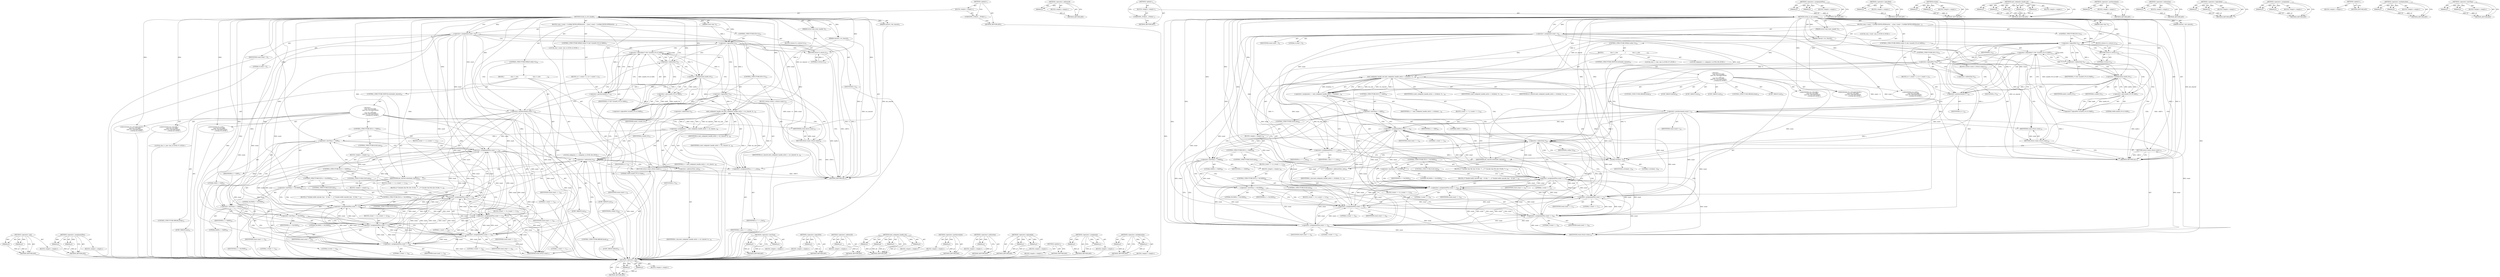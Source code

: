 digraph "&lt;operator&gt;.lessThan" {
vulnerable_172 [label=<(METHOD,&lt;operator&gt;.and)>];
vulnerable_173 [label=<(PARAM,p1)>];
vulnerable_174 [label=<(PARAM,p2)>];
vulnerable_175 [label=<(BLOCK,&lt;empty&gt;,&lt;empty&gt;)>];
vulnerable_176 [label=<(METHOD_RETURN,ANY)>];
vulnerable_197 [label=<(METHOD,&lt;operator&gt;.assignmentPlus)>];
vulnerable_198 [label=<(PARAM,p1)>];
vulnerable_199 [label=<(PARAM,p2)>];
vulnerable_200 [label=<(BLOCK,&lt;empty&gt;,&lt;empty&gt;)>];
vulnerable_201 [label=<(METHOD_RETURN,ANY)>];
vulnerable_6 [label=<(METHOD,&lt;global&gt;)<SUB>1</SUB>>];
vulnerable_7 [label=<(BLOCK,&lt;empty&gt;,&lt;empty&gt;)<SUB>1</SUB>>];
vulnerable_8 [label=<(UNKNOWN,_PUBLIC_,_PUBLIC_)<SUB>1</SUB>>];
vulnerable_9 [label=<(METHOD,strlen_m_ext_handle)<SUB>1</SUB>>];
vulnerable_10 [label=<(PARAM,struct smb_iconv_handle *ic)<SUB>1</SUB>>];
vulnerable_11 [label=<(PARAM,const char *s)<SUB>2</SUB>>];
vulnerable_12 [label=<(PARAM,charset_t src_charset)<SUB>2</SUB>>];
vulnerable_13 [label=<(PARAM,charset_t dst_charset)<SUB>2</SUB>>];
vulnerable_14 [label=<(BLOCK,{
	size_t count = 0;

#ifdef DEVELOPER
	switch ...,{
	size_t count = 0;

#ifdef DEVELOPER
	switch ...)<SUB>3</SUB>>];
vulnerable_15 [label="<(LOCAL,size_t count: size_t)<SUB>4</SUB>>"];
vulnerable_16 [label=<(&lt;operator&gt;.assignment,count = 0)<SUB>4</SUB>>];
vulnerable_17 [label=<(IDENTIFIER,count,count = 0)<SUB>4</SUB>>];
vulnerable_18 [label=<(LITERAL,0,count = 0)<SUB>4</SUB>>];
vulnerable_19 [label=<(CONTROL_STRUCTURE,IF,if (!s))<SUB>23</SUB>>];
vulnerable_20 [label=<(&lt;operator&gt;.logicalNot,!s)<SUB>23</SUB>>];
vulnerable_21 [label=<(IDENTIFIER,s,!s)<SUB>23</SUB>>];
vulnerable_22 [label=<(BLOCK,{
		return 0;
	},{
		return 0;
	})<SUB>23</SUB>>];
vulnerable_23 [label=<(RETURN,return 0;,return 0;)<SUB>24</SUB>>];
vulnerable_24 [label=<(LITERAL,0,return 0;)<SUB>24</SUB>>];
vulnerable_25 [label=<(CONTROL_STRUCTURE,WHILE,while (*s &amp;&amp; !(((uint8_t)*s) &amp; 0x80)))<SUB>27</SUB>>];
vulnerable_26 [label=<(&lt;operator&gt;.logicalAnd,*s &amp;&amp; !(((uint8_t)*s) &amp; 0x80))<SUB>27</SUB>>];
vulnerable_27 [label=<(&lt;operator&gt;.indirection,*s)<SUB>27</SUB>>];
vulnerable_28 [label=<(IDENTIFIER,s,*s &amp;&amp; !(((uint8_t)*s) &amp; 0x80))<SUB>27</SUB>>];
vulnerable_29 [label=<(&lt;operator&gt;.logicalNot,!(((uint8_t)*s) &amp; 0x80))<SUB>27</SUB>>];
vulnerable_30 [label=<(&lt;operator&gt;.and,((uint8_t)*s) &amp; 0x80)<SUB>27</SUB>>];
vulnerable_31 [label=<(&lt;operator&gt;.multiplication,(uint8_t)*s)<SUB>27</SUB>>];
vulnerable_32 [label=<(IDENTIFIER,uint8_t,(uint8_t)*s)<SUB>27</SUB>>];
vulnerable_33 [label=<(IDENTIFIER,s,(uint8_t)*s)<SUB>27</SUB>>];
vulnerable_34 [label=<(LITERAL,0x80,((uint8_t)*s) &amp; 0x80)<SUB>27</SUB>>];
vulnerable_35 [label=<(BLOCK,{
		s++;
		count++;
	},{
		s++;
		count++;
	})<SUB>27</SUB>>];
vulnerable_36 [label=<(&lt;operator&gt;.postIncrement,s++)<SUB>28</SUB>>];
vulnerable_37 [label=<(IDENTIFIER,s,s++)<SUB>28</SUB>>];
vulnerable_38 [label=<(&lt;operator&gt;.postIncrement,count++)<SUB>29</SUB>>];
vulnerable_39 [label=<(IDENTIFIER,count,count++)<SUB>29</SUB>>];
vulnerable_40 [label=<(CONTROL_STRUCTURE,IF,if (!*s))<SUB>32</SUB>>];
vulnerable_41 [label=<(&lt;operator&gt;.logicalNot,!*s)<SUB>32</SUB>>];
vulnerable_42 [label=<(&lt;operator&gt;.indirection,*s)<SUB>32</SUB>>];
vulnerable_43 [label=<(IDENTIFIER,s,!*s)<SUB>32</SUB>>];
vulnerable_44 [label=<(BLOCK,{
		return count;
	},{
		return count;
	})<SUB>32</SUB>>];
vulnerable_45 [label=<(RETURN,return count;,return count;)<SUB>33</SUB>>];
vulnerable_46 [label=<(IDENTIFIER,count,return count;)<SUB>33</SUB>>];
vulnerable_47 [label=<(CONTROL_STRUCTURE,WHILE,while (*s))<SUB>36</SUB>>];
vulnerable_48 [label=<(&lt;operator&gt;.indirection,*s)<SUB>36</SUB>>];
vulnerable_49 [label=<(IDENTIFIER,s,while (*s))<SUB>36</SUB>>];
vulnerable_50 [label=<(BLOCK,{
                size_t c_size;
              ...,{
                size_t c_size;
              ...)<SUB>36</SUB>>];
vulnerable_51 [label="<(LOCAL,size_t c_size: size_t)<SUB>37</SUB>>"];
vulnerable_52 [label="<(LOCAL,codepoint_t c: codepoint_t)<SUB>38</SUB>>"];
vulnerable_53 [label=<(&lt;operator&gt;.assignment,c = next_codepoint_handle_ext(ic, s, src_charse...)<SUB>38</SUB>>];
vulnerable_54 [label=<(IDENTIFIER,c,c = next_codepoint_handle_ext(ic, s, src_charse...)<SUB>38</SUB>>];
vulnerable_55 [label=<(next_codepoint_handle_ext,next_codepoint_handle_ext(ic, s, src_charset, &amp;...)<SUB>38</SUB>>];
vulnerable_56 [label=<(IDENTIFIER,ic,next_codepoint_handle_ext(ic, s, src_charset, &amp;...)<SUB>38</SUB>>];
vulnerable_57 [label=<(IDENTIFIER,s,next_codepoint_handle_ext(ic, s, src_charset, &amp;...)<SUB>38</SUB>>];
vulnerable_58 [label=<(IDENTIFIER,src_charset,next_codepoint_handle_ext(ic, s, src_charset, &amp;...)<SUB>38</SUB>>];
vulnerable_59 [label=<(&lt;operator&gt;.addressOf,&amp;c_size)<SUB>38</SUB>>];
vulnerable_60 [label=<(IDENTIFIER,c_size,next_codepoint_handle_ext(ic, s, src_charset, &amp;...)<SUB>38</SUB>>];
vulnerable_61 [label=<(&lt;operator&gt;.assignmentPlus,s += c_size)<SUB>39</SUB>>];
vulnerable_62 [label=<(IDENTIFIER,s,s += c_size)<SUB>39</SUB>>];
vulnerable_63 [label=<(IDENTIFIER,c_size,s += c_size)<SUB>39</SUB>>];
vulnerable_64 [label=<(CONTROL_STRUCTURE,SWITCH,switch(dst_charset))<SUB>41</SUB>>];
vulnerable_65 [label=<(IDENTIFIER,dst_charset,switch(dst_charset))<SUB>41</SUB>>];
vulnerable_66 [label="<(BLOCK,{
		case CH_UTF16BE:
		case CH_UTF16MUNGED:
			...,{
		case CH_UTF16BE:
		case CH_UTF16MUNGED:
			...)<SUB>41</SUB>>"];
vulnerable_67 [label=<(JUMP_TARGET,case)<SUB>42</SUB>>];
vulnerable_68 [label="<(IDENTIFIER,CH_UTF16BE,{
		case CH_UTF16BE:
		case CH_UTF16MUNGED:
			...)<SUB>42</SUB>>"];
vulnerable_69 [label=<(JUMP_TARGET,case)<SUB>43</SUB>>];
vulnerable_70 [label="<(IDENTIFIER,CH_UTF16MUNGED,{
		case CH_UTF16BE:
		case CH_UTF16MUNGED:
			...)<SUB>43</SUB>>"];
vulnerable_71 [label=<(CONTROL_STRUCTURE,IF,if (c &lt; 0x10000))<SUB>44</SUB>>];
vulnerable_72 [label=<(&lt;operator&gt;.lessThan,c &lt; 0x10000)<SUB>44</SUB>>];
vulnerable_73 [label=<(IDENTIFIER,c,c &lt; 0x10000)<SUB>44</SUB>>];
vulnerable_74 [label=<(LITERAL,0x10000,c &lt; 0x10000)<SUB>44</SUB>>];
vulnerable_75 [label=<(BLOCK,{
				/* Unicode char fits into 16 bits. */
			...,{
				/* Unicode char fits into 16 bits. */
			...)<SUB>44</SUB>>];
vulnerable_76 [label=<(&lt;operator&gt;.assignmentPlus,count += 1)<SUB>46</SUB>>];
vulnerable_77 [label=<(IDENTIFIER,count,count += 1)<SUB>46</SUB>>];
vulnerable_78 [label=<(LITERAL,1,count += 1)<SUB>46</SUB>>];
vulnerable_79 [label=<(CONTROL_STRUCTURE,ELSE,else)<SUB>47</SUB>>];
vulnerable_80 [label=<(BLOCK,{
				/* Double-width unicode char - 32 bits. *...,{
				/* Double-width unicode char - 32 bits. *...)<SUB>47</SUB>>];
vulnerable_81 [label=<(&lt;operator&gt;.assignmentPlus,count += 2)<SUB>49</SUB>>];
vulnerable_82 [label=<(IDENTIFIER,count,count += 2)<SUB>49</SUB>>];
vulnerable_83 [label=<(LITERAL,2,count += 2)<SUB>49</SUB>>];
vulnerable_84 [label=<(CONTROL_STRUCTURE,BREAK,break;)<SUB>51</SUB>>];
vulnerable_85 [label=<(JUMP_TARGET,case)<SUB>52</SUB>>];
vulnerable_86 [label="<(IDENTIFIER,CH_UTF8,{
		case CH_UTF16BE:
		case CH_UTF16MUNGED:
			...)<SUB>52</SUB>>"];
vulnerable_87 [label=<(CONTROL_STRUCTURE,IF,if (c &lt; 0x80))<SUB>57</SUB>>];
vulnerable_88 [label=<(&lt;operator&gt;.lessThan,c &lt; 0x80)<SUB>57</SUB>>];
vulnerable_89 [label=<(IDENTIFIER,c,c &lt; 0x80)<SUB>57</SUB>>];
vulnerable_90 [label=<(LITERAL,0x80,c &lt; 0x80)<SUB>57</SUB>>];
vulnerable_91 [label=<(BLOCK,{
				count += 1;
			},{
				count += 1;
			})<SUB>57</SUB>>];
vulnerable_92 [label=<(&lt;operator&gt;.assignmentPlus,count += 1)<SUB>58</SUB>>];
vulnerable_93 [label=<(IDENTIFIER,count,count += 1)<SUB>58</SUB>>];
vulnerable_94 [label=<(LITERAL,1,count += 1)<SUB>58</SUB>>];
vulnerable_95 [label=<(CONTROL_STRUCTURE,ELSE,else)<SUB>59</SUB>>];
vulnerable_96 [label=<(BLOCK,&lt;empty&gt;,&lt;empty&gt;)<SUB>59</SUB>>];
vulnerable_97 [label=<(CONTROL_STRUCTURE,IF,if (c &lt; 0x800))<SUB>59</SUB>>];
vulnerable_98 [label=<(&lt;operator&gt;.lessThan,c &lt; 0x800)<SUB>59</SUB>>];
vulnerable_99 [label=<(IDENTIFIER,c,c &lt; 0x800)<SUB>59</SUB>>];
vulnerable_100 [label=<(LITERAL,0x800,c &lt; 0x800)<SUB>59</SUB>>];
vulnerable_101 [label=<(BLOCK,{
				count += 2;
			},{
				count += 2;
			})<SUB>59</SUB>>];
vulnerable_102 [label=<(&lt;operator&gt;.assignmentPlus,count += 2)<SUB>60</SUB>>];
vulnerable_103 [label=<(IDENTIFIER,count,count += 2)<SUB>60</SUB>>];
vulnerable_104 [label=<(LITERAL,2,count += 2)<SUB>60</SUB>>];
vulnerable_105 [label=<(CONTROL_STRUCTURE,ELSE,else)<SUB>61</SUB>>];
vulnerable_106 [label=<(BLOCK,&lt;empty&gt;,&lt;empty&gt;)<SUB>61</SUB>>];
vulnerable_107 [label=<(CONTROL_STRUCTURE,IF,if (c &lt; 0x10000))<SUB>61</SUB>>];
vulnerable_108 [label=<(&lt;operator&gt;.lessThan,c &lt; 0x10000)<SUB>61</SUB>>];
vulnerable_109 [label=<(IDENTIFIER,c,c &lt; 0x10000)<SUB>61</SUB>>];
vulnerable_110 [label=<(LITERAL,0x10000,c &lt; 0x10000)<SUB>61</SUB>>];
vulnerable_111 [label=<(BLOCK,{
				count += 3;
			},{
				count += 3;
			})<SUB>61</SUB>>];
vulnerable_112 [label=<(&lt;operator&gt;.assignmentPlus,count += 3)<SUB>62</SUB>>];
vulnerable_113 [label=<(IDENTIFIER,count,count += 3)<SUB>62</SUB>>];
vulnerable_114 [label=<(LITERAL,3,count += 3)<SUB>62</SUB>>];
vulnerable_115 [label=<(CONTROL_STRUCTURE,ELSE,else)<SUB>63</SUB>>];
vulnerable_116 [label=<(BLOCK,{
				count += 4;
			},{
				count += 4;
			})<SUB>63</SUB>>];
vulnerable_117 [label=<(&lt;operator&gt;.assignmentPlus,count += 4)<SUB>64</SUB>>];
vulnerable_118 [label=<(IDENTIFIER,count,count += 4)<SUB>64</SUB>>];
vulnerable_119 [label=<(LITERAL,4,count += 4)<SUB>64</SUB>>];
vulnerable_120 [label=<(CONTROL_STRUCTURE,BREAK,break;)<SUB>66</SUB>>];
vulnerable_121 [label=<(JUMP_TARGET,default)<SUB>67</SUB>>];
vulnerable_122 [label=<(&lt;operator&gt;.assignmentPlus,count += 1)<SUB>73</SUB>>];
vulnerable_123 [label=<(IDENTIFIER,count,count += 1)<SUB>73</SUB>>];
vulnerable_124 [label=<(LITERAL,1,count += 1)<SUB>73</SUB>>];
vulnerable_125 [label=<(RETURN,return count;,return count;)<SUB>77</SUB>>];
vulnerable_126 [label=<(IDENTIFIER,count,return count;)<SUB>77</SUB>>];
vulnerable_127 [label=<(METHOD_RETURN,size_t)<SUB>1</SUB>>];
vulnerable_129 [label=<(METHOD_RETURN,ANY)<SUB>1</SUB>>];
vulnerable_202 [label=<(METHOD,&lt;operator&gt;.lessThan)>];
vulnerable_203 [label=<(PARAM,p1)>];
vulnerable_204 [label=<(PARAM,p2)>];
vulnerable_205 [label=<(BLOCK,&lt;empty&gt;,&lt;empty&gt;)>];
vulnerable_206 [label=<(METHOD_RETURN,ANY)>];
vulnerable_159 [label=<(METHOD,&lt;operator&gt;.logicalNot)>];
vulnerable_160 [label=<(PARAM,p1)>];
vulnerable_161 [label=<(BLOCK,&lt;empty&gt;,&lt;empty&gt;)>];
vulnerable_162 [label=<(METHOD_RETURN,ANY)>];
vulnerable_193 [label=<(METHOD,&lt;operator&gt;.addressOf)>];
vulnerable_194 [label=<(PARAM,p1)>];
vulnerable_195 [label=<(BLOCK,&lt;empty&gt;,&lt;empty&gt;)>];
vulnerable_196 [label=<(METHOD_RETURN,ANY)>];
vulnerable_186 [label=<(METHOD,next_codepoint_handle_ext)>];
vulnerable_187 [label=<(PARAM,p1)>];
vulnerable_188 [label=<(PARAM,p2)>];
vulnerable_189 [label=<(PARAM,p3)>];
vulnerable_190 [label=<(PARAM,p4)>];
vulnerable_191 [label=<(BLOCK,&lt;empty&gt;,&lt;empty&gt;)>];
vulnerable_192 [label=<(METHOD_RETURN,ANY)>];
vulnerable_182 [label=<(METHOD,&lt;operator&gt;.postIncrement)>];
vulnerable_183 [label=<(PARAM,p1)>];
vulnerable_184 [label=<(BLOCK,&lt;empty&gt;,&lt;empty&gt;)>];
vulnerable_185 [label=<(METHOD_RETURN,ANY)>];
vulnerable_168 [label=<(METHOD,&lt;operator&gt;.indirection)>];
vulnerable_169 [label=<(PARAM,p1)>];
vulnerable_170 [label=<(BLOCK,&lt;empty&gt;,&lt;empty&gt;)>];
vulnerable_171 [label=<(METHOD_RETURN,ANY)>];
vulnerable_163 [label=<(METHOD,&lt;operator&gt;.logicalAnd)>];
vulnerable_164 [label=<(PARAM,p1)>];
vulnerable_165 [label=<(PARAM,p2)>];
vulnerable_166 [label=<(BLOCK,&lt;empty&gt;,&lt;empty&gt;)>];
vulnerable_167 [label=<(METHOD_RETURN,ANY)>];
vulnerable_154 [label=<(METHOD,&lt;operator&gt;.assignment)>];
vulnerable_155 [label=<(PARAM,p1)>];
vulnerable_156 [label=<(PARAM,p2)>];
vulnerable_157 [label=<(BLOCK,&lt;empty&gt;,&lt;empty&gt;)>];
vulnerable_158 [label=<(METHOD_RETURN,ANY)>];
vulnerable_148 [label=<(METHOD,&lt;global&gt;)<SUB>1</SUB>>];
vulnerable_149 [label=<(BLOCK,&lt;empty&gt;,&lt;empty&gt;)>];
vulnerable_150 [label=<(METHOD_RETURN,ANY)>];
vulnerable_177 [label=<(METHOD,&lt;operator&gt;.multiplication)>];
vulnerable_178 [label=<(PARAM,p1)>];
vulnerable_179 [label=<(PARAM,p2)>];
vulnerable_180 [label=<(BLOCK,&lt;empty&gt;,&lt;empty&gt;)>];
vulnerable_181 [label=<(METHOD_RETURN,ANY)>];
fixed_175 [label=<(METHOD,&lt;operator&gt;.and)>];
fixed_176 [label=<(PARAM,p1)>];
fixed_177 [label=<(PARAM,p2)>];
fixed_178 [label=<(BLOCK,&lt;empty&gt;,&lt;empty&gt;)>];
fixed_179 [label=<(METHOD_RETURN,ANY)>];
fixed_202 [label=<(METHOD,&lt;operator&gt;.addressOf)>];
fixed_203 [label=<(PARAM,p1)>];
fixed_204 [label=<(BLOCK,&lt;empty&gt;,&lt;empty&gt;)>];
fixed_205 [label=<(METHOD_RETURN,ANY)>];
fixed_6 [label=<(METHOD,&lt;global&gt;)<SUB>1</SUB>>];
fixed_7 [label=<(BLOCK,&lt;empty&gt;,&lt;empty&gt;)<SUB>1</SUB>>];
fixed_8 [label=<(UNKNOWN,_PUBLIC_,_PUBLIC_)<SUB>1</SUB>>];
fixed_9 [label=<(METHOD,strlen_m_ext_handle)<SUB>1</SUB>>];
fixed_10 [label=<(PARAM,struct smb_iconv_handle *ic)<SUB>1</SUB>>];
fixed_11 [label=<(PARAM,const char *s)<SUB>2</SUB>>];
fixed_12 [label=<(PARAM,charset_t src_charset)<SUB>2</SUB>>];
fixed_13 [label=<(PARAM,charset_t dst_charset)<SUB>2</SUB>>];
fixed_14 [label=<(BLOCK,{
	size_t count = 0;

#ifdef DEVELOPER
	switch ...,{
	size_t count = 0;

#ifdef DEVELOPER
	switch ...)<SUB>3</SUB>>];
fixed_15 [label="<(LOCAL,size_t count: size_t)<SUB>4</SUB>>"];
fixed_16 [label=<(&lt;operator&gt;.assignment,count = 0)<SUB>4</SUB>>];
fixed_17 [label=<(IDENTIFIER,count,count = 0)<SUB>4</SUB>>];
fixed_18 [label=<(LITERAL,0,count = 0)<SUB>4</SUB>>];
fixed_19 [label=<(CONTROL_STRUCTURE,IF,if (!s))<SUB>23</SUB>>];
fixed_20 [label=<(&lt;operator&gt;.logicalNot,!s)<SUB>23</SUB>>];
fixed_21 [label=<(IDENTIFIER,s,!s)<SUB>23</SUB>>];
fixed_22 [label=<(BLOCK,{
		return 0;
	},{
		return 0;
	})<SUB>23</SUB>>];
fixed_23 [label=<(RETURN,return 0;,return 0;)<SUB>24</SUB>>];
fixed_24 [label=<(LITERAL,0,return 0;)<SUB>24</SUB>>];
fixed_25 [label=<(CONTROL_STRUCTURE,WHILE,while (*s &amp;&amp; !(((uint8_t)*s) &amp; 0x80)))<SUB>27</SUB>>];
fixed_26 [label=<(&lt;operator&gt;.logicalAnd,*s &amp;&amp; !(((uint8_t)*s) &amp; 0x80))<SUB>27</SUB>>];
fixed_27 [label=<(&lt;operator&gt;.indirection,*s)<SUB>27</SUB>>];
fixed_28 [label=<(IDENTIFIER,s,*s &amp;&amp; !(((uint8_t)*s) &amp; 0x80))<SUB>27</SUB>>];
fixed_29 [label=<(&lt;operator&gt;.logicalNot,!(((uint8_t)*s) &amp; 0x80))<SUB>27</SUB>>];
fixed_30 [label=<(&lt;operator&gt;.and,((uint8_t)*s) &amp; 0x80)<SUB>27</SUB>>];
fixed_31 [label=<(&lt;operator&gt;.multiplication,(uint8_t)*s)<SUB>27</SUB>>];
fixed_32 [label=<(IDENTIFIER,uint8_t,(uint8_t)*s)<SUB>27</SUB>>];
fixed_33 [label=<(IDENTIFIER,s,(uint8_t)*s)<SUB>27</SUB>>];
fixed_34 [label=<(LITERAL,0x80,((uint8_t)*s) &amp; 0x80)<SUB>27</SUB>>];
fixed_35 [label=<(BLOCK,{
		s++;
		count++;
	},{
		s++;
		count++;
	})<SUB>27</SUB>>];
fixed_36 [label=<(&lt;operator&gt;.postIncrement,s++)<SUB>28</SUB>>];
fixed_37 [label=<(IDENTIFIER,s,s++)<SUB>28</SUB>>];
fixed_38 [label=<(&lt;operator&gt;.postIncrement,count++)<SUB>29</SUB>>];
fixed_39 [label=<(IDENTIFIER,count,count++)<SUB>29</SUB>>];
fixed_40 [label=<(CONTROL_STRUCTURE,IF,if (!*s))<SUB>32</SUB>>];
fixed_41 [label=<(&lt;operator&gt;.logicalNot,!*s)<SUB>32</SUB>>];
fixed_42 [label=<(&lt;operator&gt;.indirection,*s)<SUB>32</SUB>>];
fixed_43 [label=<(IDENTIFIER,s,!*s)<SUB>32</SUB>>];
fixed_44 [label=<(BLOCK,{
		return count;
	},{
		return count;
	})<SUB>32</SUB>>];
fixed_45 [label=<(RETURN,return count;,return count;)<SUB>33</SUB>>];
fixed_46 [label=<(IDENTIFIER,count,return count;)<SUB>33</SUB>>];
fixed_47 [label=<(CONTROL_STRUCTURE,WHILE,while (*s))<SUB>36</SUB>>];
fixed_48 [label=<(&lt;operator&gt;.indirection,*s)<SUB>36</SUB>>];
fixed_49 [label=<(IDENTIFIER,s,while (*s))<SUB>36</SUB>>];
fixed_50 [label=<(BLOCK,{
                size_t c_size;
              ...,{
                size_t c_size;
              ...)<SUB>36</SUB>>];
fixed_51 [label="<(LOCAL,size_t c_size: size_t)<SUB>37</SUB>>"];
fixed_52 [label="<(LOCAL,codepoint_t c: codepoint_t)<SUB>38</SUB>>"];
fixed_53 [label=<(&lt;operator&gt;.assignment,c = next_codepoint_handle_ext(ic, s, strnlen(s,...)<SUB>38</SUB>>];
fixed_54 [label=<(IDENTIFIER,c,c = next_codepoint_handle_ext(ic, s, strnlen(s,...)<SUB>38</SUB>>];
fixed_55 [label=<(next_codepoint_handle_ext,next_codepoint_handle_ext(ic, s, strnlen(s, 5),...)<SUB>38</SUB>>];
fixed_56 [label=<(IDENTIFIER,ic,next_codepoint_handle_ext(ic, s, strnlen(s, 5),...)<SUB>38</SUB>>];
fixed_57 [label=<(IDENTIFIER,s,next_codepoint_handle_ext(ic, s, strnlen(s, 5),...)<SUB>38</SUB>>];
fixed_58 [label=<(strnlen,strnlen(s, 5))<SUB>38</SUB>>];
fixed_59 [label=<(IDENTIFIER,s,strnlen(s, 5))<SUB>38</SUB>>];
fixed_60 [label=<(LITERAL,5,strnlen(s, 5))<SUB>38</SUB>>];
fixed_61 [label=<(IDENTIFIER,src_charset,next_codepoint_handle_ext(ic, s, strnlen(s, 5),...)<SUB>39</SUB>>];
fixed_62 [label=<(&lt;operator&gt;.addressOf,&amp;c_size)<SUB>39</SUB>>];
fixed_63 [label=<(IDENTIFIER,c_size,next_codepoint_handle_ext(ic, s, strnlen(s, 5),...)<SUB>39</SUB>>];
fixed_64 [label=<(&lt;operator&gt;.assignmentPlus,s += c_size)<SUB>40</SUB>>];
fixed_65 [label=<(IDENTIFIER,s,s += c_size)<SUB>40</SUB>>];
fixed_66 [label=<(IDENTIFIER,c_size,s += c_size)<SUB>40</SUB>>];
fixed_67 [label=<(CONTROL_STRUCTURE,SWITCH,switch(dst_charset))<SUB>42</SUB>>];
fixed_68 [label=<(IDENTIFIER,dst_charset,switch(dst_charset))<SUB>42</SUB>>];
fixed_69 [label="<(BLOCK,{
		case CH_UTF16BE:
		case CH_UTF16MUNGED:
			...,{
		case CH_UTF16BE:
		case CH_UTF16MUNGED:
			...)<SUB>42</SUB>>"];
fixed_70 [label=<(JUMP_TARGET,case)<SUB>43</SUB>>];
fixed_71 [label="<(IDENTIFIER,CH_UTF16BE,{
		case CH_UTF16BE:
		case CH_UTF16MUNGED:
			...)<SUB>43</SUB>>"];
fixed_72 [label=<(JUMP_TARGET,case)<SUB>44</SUB>>];
fixed_73 [label="<(IDENTIFIER,CH_UTF16MUNGED,{
		case CH_UTF16BE:
		case CH_UTF16MUNGED:
			...)<SUB>44</SUB>>"];
fixed_74 [label=<(CONTROL_STRUCTURE,IF,if (c &lt; 0x10000))<SUB>45</SUB>>];
fixed_75 [label=<(&lt;operator&gt;.lessThan,c &lt; 0x10000)<SUB>45</SUB>>];
fixed_76 [label=<(IDENTIFIER,c,c &lt; 0x10000)<SUB>45</SUB>>];
fixed_77 [label=<(LITERAL,0x10000,c &lt; 0x10000)<SUB>45</SUB>>];
fixed_78 [label=<(BLOCK,{
				/* Unicode char fits into 16 bits. */
			...,{
				/* Unicode char fits into 16 bits. */
			...)<SUB>45</SUB>>];
fixed_79 [label=<(&lt;operator&gt;.assignmentPlus,count += 1)<SUB>47</SUB>>];
fixed_80 [label=<(IDENTIFIER,count,count += 1)<SUB>47</SUB>>];
fixed_81 [label=<(LITERAL,1,count += 1)<SUB>47</SUB>>];
fixed_82 [label=<(CONTROL_STRUCTURE,ELSE,else)<SUB>48</SUB>>];
fixed_83 [label=<(BLOCK,{
				/* Double-width unicode char - 32 bits. *...,{
				/* Double-width unicode char - 32 bits. *...)<SUB>48</SUB>>];
fixed_84 [label=<(&lt;operator&gt;.assignmentPlus,count += 2)<SUB>50</SUB>>];
fixed_85 [label=<(IDENTIFIER,count,count += 2)<SUB>50</SUB>>];
fixed_86 [label=<(LITERAL,2,count += 2)<SUB>50</SUB>>];
fixed_87 [label=<(CONTROL_STRUCTURE,BREAK,break;)<SUB>52</SUB>>];
fixed_88 [label=<(JUMP_TARGET,case)<SUB>53</SUB>>];
fixed_89 [label="<(IDENTIFIER,CH_UTF8,{
		case CH_UTF16BE:
		case CH_UTF16MUNGED:
			...)<SUB>53</SUB>>"];
fixed_90 [label=<(CONTROL_STRUCTURE,IF,if (c &lt; 0x80))<SUB>58</SUB>>];
fixed_91 [label=<(&lt;operator&gt;.lessThan,c &lt; 0x80)<SUB>58</SUB>>];
fixed_92 [label=<(IDENTIFIER,c,c &lt; 0x80)<SUB>58</SUB>>];
fixed_93 [label=<(LITERAL,0x80,c &lt; 0x80)<SUB>58</SUB>>];
fixed_94 [label=<(BLOCK,{
				count += 1;
			},{
				count += 1;
			})<SUB>58</SUB>>];
fixed_95 [label=<(&lt;operator&gt;.assignmentPlus,count += 1)<SUB>59</SUB>>];
fixed_96 [label=<(IDENTIFIER,count,count += 1)<SUB>59</SUB>>];
fixed_97 [label=<(LITERAL,1,count += 1)<SUB>59</SUB>>];
fixed_98 [label=<(CONTROL_STRUCTURE,ELSE,else)<SUB>60</SUB>>];
fixed_99 [label=<(BLOCK,&lt;empty&gt;,&lt;empty&gt;)<SUB>60</SUB>>];
fixed_100 [label=<(CONTROL_STRUCTURE,IF,if (c &lt; 0x800))<SUB>60</SUB>>];
fixed_101 [label=<(&lt;operator&gt;.lessThan,c &lt; 0x800)<SUB>60</SUB>>];
fixed_102 [label=<(IDENTIFIER,c,c &lt; 0x800)<SUB>60</SUB>>];
fixed_103 [label=<(LITERAL,0x800,c &lt; 0x800)<SUB>60</SUB>>];
fixed_104 [label=<(BLOCK,{
				count += 2;
			},{
				count += 2;
			})<SUB>60</SUB>>];
fixed_105 [label=<(&lt;operator&gt;.assignmentPlus,count += 2)<SUB>61</SUB>>];
fixed_106 [label=<(IDENTIFIER,count,count += 2)<SUB>61</SUB>>];
fixed_107 [label=<(LITERAL,2,count += 2)<SUB>61</SUB>>];
fixed_108 [label=<(CONTROL_STRUCTURE,ELSE,else)<SUB>62</SUB>>];
fixed_109 [label=<(BLOCK,&lt;empty&gt;,&lt;empty&gt;)<SUB>62</SUB>>];
fixed_110 [label=<(CONTROL_STRUCTURE,IF,if (c &lt; 0x10000))<SUB>62</SUB>>];
fixed_111 [label=<(&lt;operator&gt;.lessThan,c &lt; 0x10000)<SUB>62</SUB>>];
fixed_112 [label=<(IDENTIFIER,c,c &lt; 0x10000)<SUB>62</SUB>>];
fixed_113 [label=<(LITERAL,0x10000,c &lt; 0x10000)<SUB>62</SUB>>];
fixed_114 [label=<(BLOCK,{
				count += 3;
			},{
				count += 3;
			})<SUB>62</SUB>>];
fixed_115 [label=<(&lt;operator&gt;.assignmentPlus,count += 3)<SUB>63</SUB>>];
fixed_116 [label=<(IDENTIFIER,count,count += 3)<SUB>63</SUB>>];
fixed_117 [label=<(LITERAL,3,count += 3)<SUB>63</SUB>>];
fixed_118 [label=<(CONTROL_STRUCTURE,ELSE,else)<SUB>64</SUB>>];
fixed_119 [label=<(BLOCK,{
				count += 4;
			},{
				count += 4;
			})<SUB>64</SUB>>];
fixed_120 [label=<(&lt;operator&gt;.assignmentPlus,count += 4)<SUB>65</SUB>>];
fixed_121 [label=<(IDENTIFIER,count,count += 4)<SUB>65</SUB>>];
fixed_122 [label=<(LITERAL,4,count += 4)<SUB>65</SUB>>];
fixed_123 [label=<(CONTROL_STRUCTURE,BREAK,break;)<SUB>67</SUB>>];
fixed_124 [label=<(JUMP_TARGET,default)<SUB>68</SUB>>];
fixed_125 [label=<(&lt;operator&gt;.assignmentPlus,count += 1)<SUB>74</SUB>>];
fixed_126 [label=<(IDENTIFIER,count,count += 1)<SUB>74</SUB>>];
fixed_127 [label=<(LITERAL,1,count += 1)<SUB>74</SUB>>];
fixed_128 [label=<(RETURN,return count;,return count;)<SUB>78</SUB>>];
fixed_129 [label=<(IDENTIFIER,count,return count;)<SUB>78</SUB>>];
fixed_130 [label=<(METHOD_RETURN,size_t)<SUB>1</SUB>>];
fixed_132 [label=<(METHOD_RETURN,ANY)<SUB>1</SUB>>];
fixed_206 [label=<(METHOD,&lt;operator&gt;.assignmentPlus)>];
fixed_207 [label=<(PARAM,p1)>];
fixed_208 [label=<(PARAM,p2)>];
fixed_209 [label=<(BLOCK,&lt;empty&gt;,&lt;empty&gt;)>];
fixed_210 [label=<(METHOD_RETURN,ANY)>];
fixed_162 [label=<(METHOD,&lt;operator&gt;.logicalNot)>];
fixed_163 [label=<(PARAM,p1)>];
fixed_164 [label=<(BLOCK,&lt;empty&gt;,&lt;empty&gt;)>];
fixed_165 [label=<(METHOD_RETURN,ANY)>];
fixed_197 [label=<(METHOD,strnlen)>];
fixed_198 [label=<(PARAM,p1)>];
fixed_199 [label=<(PARAM,p2)>];
fixed_200 [label=<(BLOCK,&lt;empty&gt;,&lt;empty&gt;)>];
fixed_201 [label=<(METHOD_RETURN,ANY)>];
fixed_189 [label=<(METHOD,next_codepoint_handle_ext)>];
fixed_190 [label=<(PARAM,p1)>];
fixed_191 [label=<(PARAM,p2)>];
fixed_192 [label=<(PARAM,p3)>];
fixed_193 [label=<(PARAM,p4)>];
fixed_194 [label=<(PARAM,p5)>];
fixed_195 [label=<(BLOCK,&lt;empty&gt;,&lt;empty&gt;)>];
fixed_196 [label=<(METHOD_RETURN,ANY)>];
fixed_185 [label=<(METHOD,&lt;operator&gt;.postIncrement)>];
fixed_186 [label=<(PARAM,p1)>];
fixed_187 [label=<(BLOCK,&lt;empty&gt;,&lt;empty&gt;)>];
fixed_188 [label=<(METHOD_RETURN,ANY)>];
fixed_171 [label=<(METHOD,&lt;operator&gt;.indirection)>];
fixed_172 [label=<(PARAM,p1)>];
fixed_173 [label=<(BLOCK,&lt;empty&gt;,&lt;empty&gt;)>];
fixed_174 [label=<(METHOD_RETURN,ANY)>];
fixed_166 [label=<(METHOD,&lt;operator&gt;.logicalAnd)>];
fixed_167 [label=<(PARAM,p1)>];
fixed_168 [label=<(PARAM,p2)>];
fixed_169 [label=<(BLOCK,&lt;empty&gt;,&lt;empty&gt;)>];
fixed_170 [label=<(METHOD_RETURN,ANY)>];
fixed_157 [label=<(METHOD,&lt;operator&gt;.assignment)>];
fixed_158 [label=<(PARAM,p1)>];
fixed_159 [label=<(PARAM,p2)>];
fixed_160 [label=<(BLOCK,&lt;empty&gt;,&lt;empty&gt;)>];
fixed_161 [label=<(METHOD_RETURN,ANY)>];
fixed_151 [label=<(METHOD,&lt;global&gt;)<SUB>1</SUB>>];
fixed_152 [label=<(BLOCK,&lt;empty&gt;,&lt;empty&gt;)>];
fixed_153 [label=<(METHOD_RETURN,ANY)>];
fixed_180 [label=<(METHOD,&lt;operator&gt;.multiplication)>];
fixed_181 [label=<(PARAM,p1)>];
fixed_182 [label=<(PARAM,p2)>];
fixed_183 [label=<(BLOCK,&lt;empty&gt;,&lt;empty&gt;)>];
fixed_184 [label=<(METHOD_RETURN,ANY)>];
fixed_211 [label=<(METHOD,&lt;operator&gt;.lessThan)>];
fixed_212 [label=<(PARAM,p1)>];
fixed_213 [label=<(PARAM,p2)>];
fixed_214 [label=<(BLOCK,&lt;empty&gt;,&lt;empty&gt;)>];
fixed_215 [label=<(METHOD_RETURN,ANY)>];
vulnerable_172 -> vulnerable_173  [key=0, label="AST: "];
vulnerable_172 -> vulnerable_173  [key=1, label="DDG: "];
vulnerable_172 -> vulnerable_175  [key=0, label="AST: "];
vulnerable_172 -> vulnerable_174  [key=0, label="AST: "];
vulnerable_172 -> vulnerable_174  [key=1, label="DDG: "];
vulnerable_172 -> vulnerable_176  [key=0, label="AST: "];
vulnerable_172 -> vulnerable_176  [key=1, label="CFG: "];
vulnerable_173 -> vulnerable_176  [key=0, label="DDG: p1"];
vulnerable_174 -> vulnerable_176  [key=0, label="DDG: p2"];
vulnerable_175 -> fixed_175  [key=0];
vulnerable_176 -> fixed_175  [key=0];
vulnerable_197 -> vulnerable_198  [key=0, label="AST: "];
vulnerable_197 -> vulnerable_198  [key=1, label="DDG: "];
vulnerable_197 -> vulnerable_200  [key=0, label="AST: "];
vulnerable_197 -> vulnerable_199  [key=0, label="AST: "];
vulnerable_197 -> vulnerable_199  [key=1, label="DDG: "];
vulnerable_197 -> vulnerable_201  [key=0, label="AST: "];
vulnerable_197 -> vulnerable_201  [key=1, label="CFG: "];
vulnerable_198 -> vulnerable_201  [key=0, label="DDG: p1"];
vulnerable_199 -> vulnerable_201  [key=0, label="DDG: p2"];
vulnerable_200 -> fixed_175  [key=0];
vulnerable_201 -> fixed_175  [key=0];
vulnerable_6 -> vulnerable_7  [key=0, label="AST: "];
vulnerable_6 -> vulnerable_129  [key=0, label="AST: "];
vulnerable_6 -> vulnerable_8  [key=0, label="CFG: "];
vulnerable_7 -> vulnerable_8  [key=0, label="AST: "];
vulnerable_7 -> vulnerable_9  [key=0, label="AST: "];
vulnerable_8 -> vulnerable_129  [key=0, label="CFG: "];
vulnerable_9 -> vulnerable_10  [key=0, label="AST: "];
vulnerable_9 -> vulnerable_10  [key=1, label="DDG: "];
vulnerable_9 -> vulnerable_11  [key=0, label="AST: "];
vulnerable_9 -> vulnerable_11  [key=1, label="DDG: "];
vulnerable_9 -> vulnerable_12  [key=0, label="AST: "];
vulnerable_9 -> vulnerable_12  [key=1, label="DDG: "];
vulnerable_9 -> vulnerable_13  [key=0, label="AST: "];
vulnerable_9 -> vulnerable_13  [key=1, label="DDG: "];
vulnerable_9 -> vulnerable_14  [key=0, label="AST: "];
vulnerable_9 -> vulnerable_127  [key=0, label="AST: "];
vulnerable_9 -> vulnerable_16  [key=0, label="CFG: "];
vulnerable_9 -> vulnerable_16  [key=1, label="DDG: "];
vulnerable_9 -> vulnerable_126  [key=0, label="DDG: "];
vulnerable_9 -> vulnerable_20  [key=0, label="DDG: "];
vulnerable_9 -> vulnerable_23  [key=0, label="DDG: "];
vulnerable_9 -> vulnerable_61  [key=0, label="DDG: "];
vulnerable_9 -> vulnerable_24  [key=0, label="DDG: "];
vulnerable_9 -> vulnerable_36  [key=0, label="DDG: "];
vulnerable_9 -> vulnerable_38  [key=0, label="DDG: "];
vulnerable_9 -> vulnerable_46  [key=0, label="DDG: "];
vulnerable_9 -> vulnerable_65  [key=0, label="DDG: "];
vulnerable_9 -> vulnerable_30  [key=0, label="DDG: "];
vulnerable_9 -> vulnerable_55  [key=0, label="DDG: "];
vulnerable_9 -> vulnerable_68  [key=0, label="DDG: "];
vulnerable_9 -> vulnerable_70  [key=0, label="DDG: "];
vulnerable_9 -> vulnerable_86  [key=0, label="DDG: "];
vulnerable_9 -> vulnerable_122  [key=0, label="DDG: "];
vulnerable_9 -> vulnerable_31  [key=0, label="DDG: "];
vulnerable_9 -> vulnerable_72  [key=0, label="DDG: "];
vulnerable_9 -> vulnerable_76  [key=0, label="DDG: "];
vulnerable_9 -> vulnerable_88  [key=0, label="DDG: "];
vulnerable_9 -> vulnerable_92  [key=0, label="DDG: "];
vulnerable_9 -> vulnerable_81  [key=0, label="DDG: "];
vulnerable_9 -> vulnerable_98  [key=0, label="DDG: "];
vulnerable_9 -> vulnerable_102  [key=0, label="DDG: "];
vulnerable_9 -> vulnerable_108  [key=0, label="DDG: "];
vulnerable_9 -> vulnerable_112  [key=0, label="DDG: "];
vulnerable_9 -> vulnerable_117  [key=0, label="DDG: "];
vulnerable_10 -> vulnerable_127  [key=0, label="DDG: ic"];
vulnerable_10 -> vulnerable_55  [key=0, label="DDG: ic"];
vulnerable_11 -> vulnerable_20  [key=0, label="DDG: s"];
vulnerable_12 -> vulnerable_127  [key=0, label="DDG: src_charset"];
vulnerable_12 -> vulnerable_55  [key=0, label="DDG: src_charset"];
vulnerable_13 -> vulnerable_127  [key=0, label="DDG: dst_charset"];
vulnerable_14 -> vulnerable_15  [key=0, label="AST: "];
vulnerable_14 -> vulnerable_16  [key=0, label="AST: "];
vulnerable_14 -> vulnerable_19  [key=0, label="AST: "];
vulnerable_14 -> vulnerable_25  [key=0, label="AST: "];
vulnerable_14 -> vulnerable_40  [key=0, label="AST: "];
vulnerable_14 -> vulnerable_47  [key=0, label="AST: "];
vulnerable_14 -> vulnerable_125  [key=0, label="AST: "];
vulnerable_15 -> fixed_175  [key=0];
vulnerable_16 -> vulnerable_17  [key=0, label="AST: "];
vulnerable_16 -> vulnerable_18  [key=0, label="AST: "];
vulnerable_16 -> vulnerable_20  [key=0, label="CFG: "];
vulnerable_16 -> vulnerable_127  [key=0, label="DDG: count"];
vulnerable_16 -> vulnerable_127  [key=1, label="DDG: count = 0"];
vulnerable_16 -> vulnerable_126  [key=0, label="DDG: count"];
vulnerable_16 -> vulnerable_38  [key=0, label="DDG: count"];
vulnerable_16 -> vulnerable_46  [key=0, label="DDG: count"];
vulnerable_16 -> vulnerable_122  [key=0, label="DDG: count"];
vulnerable_16 -> vulnerable_76  [key=0, label="DDG: count"];
vulnerable_16 -> vulnerable_92  [key=0, label="DDG: count"];
vulnerable_16 -> vulnerable_81  [key=0, label="DDG: count"];
vulnerable_16 -> vulnerable_102  [key=0, label="DDG: count"];
vulnerable_16 -> vulnerable_112  [key=0, label="DDG: count"];
vulnerable_16 -> vulnerable_117  [key=0, label="DDG: count"];
vulnerable_17 -> fixed_175  [key=0];
vulnerable_18 -> fixed_175  [key=0];
vulnerable_19 -> vulnerable_20  [key=0, label="AST: "];
vulnerable_19 -> vulnerable_22  [key=0, label="AST: "];
vulnerable_20 -> vulnerable_21  [key=0, label="AST: "];
vulnerable_20 -> vulnerable_23  [key=0, label="CFG: "];
vulnerable_20 -> vulnerable_23  [key=1, label="CDG: "];
vulnerable_20 -> vulnerable_27  [key=0, label="CFG: "];
vulnerable_20 -> vulnerable_27  [key=1, label="CDG: "];
vulnerable_20 -> vulnerable_127  [key=0, label="DDG: s"];
vulnerable_20 -> vulnerable_127  [key=1, label="DDG: !s"];
vulnerable_20 -> vulnerable_36  [key=0, label="DDG: s"];
vulnerable_20 -> vulnerable_55  [key=0, label="DDG: s"];
vulnerable_20 -> vulnerable_31  [key=0, label="DDG: s"];
vulnerable_20 -> vulnerable_26  [key=0, label="CDG: "];
vulnerable_20 -> vulnerable_42  [key=0, label="CDG: "];
vulnerable_20 -> vulnerable_41  [key=0, label="CDG: "];
vulnerable_21 -> fixed_175  [key=0];
vulnerable_22 -> vulnerable_23  [key=0, label="AST: "];
vulnerable_23 -> vulnerable_24  [key=0, label="AST: "];
vulnerable_23 -> vulnerable_127  [key=0, label="CFG: "];
vulnerable_23 -> vulnerable_127  [key=1, label="DDG: &lt;RET&gt;"];
vulnerable_24 -> vulnerable_23  [key=0, label="DDG: 0"];
vulnerable_25 -> vulnerable_26  [key=0, label="AST: "];
vulnerable_25 -> vulnerable_35  [key=0, label="AST: "];
vulnerable_26 -> vulnerable_27  [key=0, label="AST: "];
vulnerable_26 -> vulnerable_27  [key=1, label="CDG: "];
vulnerable_26 -> vulnerable_29  [key=0, label="AST: "];
vulnerable_26 -> vulnerable_36  [key=0, label="CFG: "];
vulnerable_26 -> vulnerable_36  [key=1, label="DDG: *s"];
vulnerable_26 -> vulnerable_36  [key=2, label="CDG: "];
vulnerable_26 -> vulnerable_42  [key=0, label="CFG: "];
vulnerable_26 -> vulnerable_41  [key=0, label="DDG: *s"];
vulnerable_26 -> vulnerable_31  [key=0, label="DDG: *s"];
vulnerable_26 -> vulnerable_26  [key=0, label="CDG: "];
vulnerable_26 -> vulnerable_38  [key=0, label="CDG: "];
vulnerable_27 -> vulnerable_28  [key=0, label="AST: "];
vulnerable_27 -> vulnerable_26  [key=0, label="CFG: "];
vulnerable_27 -> vulnerable_31  [key=0, label="CFG: "];
vulnerable_27 -> vulnerable_31  [key=1, label="CDG: "];
vulnerable_27 -> vulnerable_30  [key=0, label="CDG: "];
vulnerable_27 -> vulnerable_29  [key=0, label="CDG: "];
vulnerable_28 -> fixed_175  [key=0];
vulnerable_29 -> vulnerable_30  [key=0, label="AST: "];
vulnerable_29 -> vulnerable_26  [key=0, label="CFG: "];
vulnerable_29 -> vulnerable_26  [key=1, label="DDG: ((uint8_t)*s) &amp; 0x80"];
vulnerable_30 -> vulnerable_31  [key=0, label="AST: "];
vulnerable_30 -> vulnerable_34  [key=0, label="AST: "];
vulnerable_30 -> vulnerable_29  [key=0, label="CFG: "];
vulnerable_30 -> vulnerable_29  [key=1, label="DDG: (uint8_t)*s"];
vulnerable_30 -> vulnerable_29  [key=2, label="DDG: 0x80"];
vulnerable_31 -> vulnerable_32  [key=0, label="AST: "];
vulnerable_31 -> vulnerable_33  [key=0, label="AST: "];
vulnerable_31 -> vulnerable_30  [key=0, label="CFG: "];
vulnerable_31 -> vulnerable_30  [key=1, label="DDG: uint8_t"];
vulnerable_31 -> vulnerable_30  [key=2, label="DDG: s"];
vulnerable_31 -> vulnerable_127  [key=0, label="DDG: uint8_t"];
vulnerable_31 -> vulnerable_36  [key=0, label="DDG: s"];
vulnerable_31 -> vulnerable_55  [key=0, label="DDG: s"];
vulnerable_32 -> fixed_175  [key=0];
vulnerable_33 -> fixed_175  [key=0];
vulnerable_34 -> fixed_175  [key=0];
vulnerable_35 -> vulnerable_36  [key=0, label="AST: "];
vulnerable_35 -> vulnerable_38  [key=0, label="AST: "];
vulnerable_36 -> vulnerable_37  [key=0, label="AST: "];
vulnerable_36 -> vulnerable_38  [key=0, label="CFG: "];
vulnerable_36 -> vulnerable_55  [key=0, label="DDG: s"];
vulnerable_36 -> vulnerable_31  [key=0, label="DDG: s"];
vulnerable_37 -> fixed_175  [key=0];
vulnerable_38 -> vulnerable_39  [key=0, label="AST: "];
vulnerable_38 -> vulnerable_27  [key=0, label="CFG: "];
vulnerable_38 -> vulnerable_126  [key=0, label="DDG: count"];
vulnerable_38 -> vulnerable_46  [key=0, label="DDG: count"];
vulnerable_38 -> vulnerable_122  [key=0, label="DDG: count"];
vulnerable_38 -> vulnerable_76  [key=0, label="DDG: count"];
vulnerable_38 -> vulnerable_92  [key=0, label="DDG: count"];
vulnerable_38 -> vulnerable_81  [key=0, label="DDG: count"];
vulnerable_38 -> vulnerable_102  [key=0, label="DDG: count"];
vulnerable_38 -> vulnerable_112  [key=0, label="DDG: count"];
vulnerable_38 -> vulnerable_117  [key=0, label="DDG: count"];
vulnerable_39 -> fixed_175  [key=0];
vulnerable_40 -> vulnerable_41  [key=0, label="AST: "];
vulnerable_40 -> vulnerable_44  [key=0, label="AST: "];
vulnerable_41 -> vulnerable_42  [key=0, label="AST: "];
vulnerable_41 -> vulnerable_45  [key=0, label="CFG: "];
vulnerable_41 -> vulnerable_45  [key=1, label="CDG: "];
vulnerable_41 -> vulnerable_48  [key=0, label="CFG: "];
vulnerable_41 -> vulnerable_48  [key=1, label="CDG: "];
vulnerable_41 -> vulnerable_61  [key=0, label="DDG: *s"];
vulnerable_41 -> vulnerable_55  [key=0, label="DDG: *s"];
vulnerable_41 -> vulnerable_125  [key=0, label="CDG: "];
vulnerable_42 -> vulnerable_43  [key=0, label="AST: "];
vulnerable_42 -> vulnerable_41  [key=0, label="CFG: "];
vulnerable_43 -> fixed_175  [key=0];
vulnerable_44 -> vulnerable_45  [key=0, label="AST: "];
vulnerable_45 -> vulnerable_46  [key=0, label="AST: "];
vulnerable_45 -> vulnerable_127  [key=0, label="CFG: "];
vulnerable_45 -> vulnerable_127  [key=1, label="DDG: &lt;RET&gt;"];
vulnerable_46 -> vulnerable_45  [key=0, label="DDG: count"];
vulnerable_47 -> vulnerable_48  [key=0, label="AST: "];
vulnerable_47 -> vulnerable_50  [key=0, label="AST: "];
vulnerable_48 -> vulnerable_49  [key=0, label="AST: "];
vulnerable_48 -> vulnerable_59  [key=0, label="CFG: "];
vulnerable_48 -> vulnerable_59  [key=1, label="CDG: "];
vulnerable_48 -> vulnerable_125  [key=0, label="CFG: "];
vulnerable_48 -> vulnerable_48  [key=0, label="CDG: "];
vulnerable_48 -> vulnerable_65  [key=0, label="CDG: "];
vulnerable_48 -> vulnerable_61  [key=0, label="CDG: "];
vulnerable_48 -> vulnerable_53  [key=0, label="CDG: "];
vulnerable_48 -> vulnerable_55  [key=0, label="CDG: "];
vulnerable_49 -> fixed_175  [key=0];
vulnerable_50 -> vulnerable_51  [key=0, label="AST: "];
vulnerable_50 -> vulnerable_52  [key=0, label="AST: "];
vulnerable_50 -> vulnerable_53  [key=0, label="AST: "];
vulnerable_50 -> vulnerable_61  [key=0, label="AST: "];
vulnerable_50 -> vulnerable_64  [key=0, label="AST: "];
vulnerable_51 -> fixed_175  [key=0];
vulnerable_52 -> fixed_175  [key=0];
vulnerable_53 -> vulnerable_54  [key=0, label="AST: "];
vulnerable_53 -> vulnerable_55  [key=0, label="AST: "];
vulnerable_53 -> vulnerable_61  [key=0, label="CFG: "];
vulnerable_53 -> vulnerable_72  [key=0, label="DDG: c"];
vulnerable_53 -> vulnerable_88  [key=0, label="DDG: c"];
vulnerable_54 -> fixed_175  [key=0];
vulnerable_55 -> vulnerable_56  [key=0, label="AST: "];
vulnerable_55 -> vulnerable_57  [key=0, label="AST: "];
vulnerable_55 -> vulnerable_58  [key=0, label="AST: "];
vulnerable_55 -> vulnerable_59  [key=0, label="AST: "];
vulnerable_55 -> vulnerable_53  [key=0, label="CFG: "];
vulnerable_55 -> vulnerable_53  [key=1, label="DDG: ic"];
vulnerable_55 -> vulnerable_53  [key=2, label="DDG: s"];
vulnerable_55 -> vulnerable_53  [key=3, label="DDG: src_charset"];
vulnerable_55 -> vulnerable_53  [key=4, label="DDG: &amp;c_size"];
vulnerable_55 -> vulnerable_61  [key=0, label="DDG: &amp;c_size"];
vulnerable_55 -> vulnerable_61  [key=1, label="DDG: s"];
vulnerable_56 -> fixed_175  [key=0];
vulnerable_57 -> fixed_175  [key=0];
vulnerable_58 -> fixed_175  [key=0];
vulnerable_59 -> vulnerable_60  [key=0, label="AST: "];
vulnerable_59 -> vulnerable_55  [key=0, label="CFG: "];
vulnerable_60 -> fixed_175  [key=0];
vulnerable_61 -> vulnerable_62  [key=0, label="AST: "];
vulnerable_61 -> vulnerable_63  [key=0, label="AST: "];
vulnerable_61 -> vulnerable_65  [key=0, label="CFG: "];
vulnerable_61 -> vulnerable_55  [key=0, label="DDG: s"];
vulnerable_62 -> fixed_175  [key=0];
vulnerable_63 -> fixed_175  [key=0];
vulnerable_64 -> vulnerable_65  [key=0, label="AST: "];
vulnerable_64 -> vulnerable_66  [key=0, label="AST: "];
vulnerable_65 -> vulnerable_72  [key=0, label="CFG: "];
vulnerable_65 -> vulnerable_72  [key=1, label="CDG: "];
vulnerable_65 -> vulnerable_88  [key=0, label="CFG: "];
vulnerable_65 -> vulnerable_88  [key=1, label="CDG: "];
vulnerable_65 -> vulnerable_122  [key=0, label="CFG: "];
vulnerable_65 -> vulnerable_122  [key=1, label="CDG: "];
vulnerable_66 -> vulnerable_67  [key=0, label="AST: "];
vulnerable_66 -> vulnerable_68  [key=0, label="AST: "];
vulnerable_66 -> vulnerable_69  [key=0, label="AST: "];
vulnerable_66 -> vulnerable_70  [key=0, label="AST: "];
vulnerable_66 -> vulnerable_71  [key=0, label="AST: "];
vulnerable_66 -> vulnerable_84  [key=0, label="AST: "];
vulnerable_66 -> vulnerable_85  [key=0, label="AST: "];
vulnerable_66 -> vulnerable_86  [key=0, label="AST: "];
vulnerable_66 -> vulnerable_87  [key=0, label="AST: "];
vulnerable_66 -> vulnerable_120  [key=0, label="AST: "];
vulnerable_66 -> vulnerable_121  [key=0, label="AST: "];
vulnerable_66 -> vulnerable_122  [key=0, label="AST: "];
vulnerable_67 -> fixed_175  [key=0];
vulnerable_68 -> fixed_175  [key=0];
vulnerable_69 -> fixed_175  [key=0];
vulnerable_70 -> fixed_175  [key=0];
vulnerable_71 -> vulnerable_72  [key=0, label="AST: "];
vulnerable_71 -> vulnerable_75  [key=0, label="AST: "];
vulnerable_71 -> vulnerable_79  [key=0, label="AST: "];
vulnerable_72 -> vulnerable_73  [key=0, label="AST: "];
vulnerable_72 -> vulnerable_74  [key=0, label="AST: "];
vulnerable_72 -> vulnerable_76  [key=0, label="CFG: "];
vulnerable_72 -> vulnerable_76  [key=1, label="CDG: "];
vulnerable_72 -> vulnerable_81  [key=0, label="CFG: "];
vulnerable_72 -> vulnerable_81  [key=1, label="CDG: "];
vulnerable_73 -> fixed_175  [key=0];
vulnerable_74 -> fixed_175  [key=0];
vulnerable_75 -> vulnerable_76  [key=0, label="AST: "];
vulnerable_76 -> vulnerable_77  [key=0, label="AST: "];
vulnerable_76 -> vulnerable_78  [key=0, label="AST: "];
vulnerable_76 -> vulnerable_48  [key=0, label="CFG: "];
vulnerable_76 -> vulnerable_126  [key=0, label="DDG: count"];
vulnerable_76 -> vulnerable_122  [key=0, label="DDG: count"];
vulnerable_76 -> vulnerable_92  [key=0, label="DDG: count"];
vulnerable_76 -> vulnerable_81  [key=0, label="DDG: count"];
vulnerable_76 -> vulnerable_102  [key=0, label="DDG: count"];
vulnerable_76 -> vulnerable_112  [key=0, label="DDG: count"];
vulnerable_76 -> vulnerable_117  [key=0, label="DDG: count"];
vulnerable_77 -> fixed_175  [key=0];
vulnerable_78 -> fixed_175  [key=0];
vulnerable_79 -> vulnerable_80  [key=0, label="AST: "];
vulnerable_80 -> vulnerable_81  [key=0, label="AST: "];
vulnerable_81 -> vulnerable_82  [key=0, label="AST: "];
vulnerable_81 -> vulnerable_83  [key=0, label="AST: "];
vulnerable_81 -> vulnerable_48  [key=0, label="CFG: "];
vulnerable_81 -> vulnerable_126  [key=0, label="DDG: count"];
vulnerable_81 -> vulnerable_122  [key=0, label="DDG: count"];
vulnerable_81 -> vulnerable_76  [key=0, label="DDG: count"];
vulnerable_81 -> vulnerable_92  [key=0, label="DDG: count"];
vulnerable_81 -> vulnerable_102  [key=0, label="DDG: count"];
vulnerable_81 -> vulnerable_112  [key=0, label="DDG: count"];
vulnerable_81 -> vulnerable_117  [key=0, label="DDG: count"];
vulnerable_82 -> fixed_175  [key=0];
vulnerable_83 -> fixed_175  [key=0];
vulnerable_84 -> fixed_175  [key=0];
vulnerable_85 -> fixed_175  [key=0];
vulnerable_86 -> fixed_175  [key=0];
vulnerable_87 -> vulnerable_88  [key=0, label="AST: "];
vulnerable_87 -> vulnerable_91  [key=0, label="AST: "];
vulnerable_87 -> vulnerable_95  [key=0, label="AST: "];
vulnerable_88 -> vulnerable_89  [key=0, label="AST: "];
vulnerable_88 -> vulnerable_90  [key=0, label="AST: "];
vulnerable_88 -> vulnerable_92  [key=0, label="CFG: "];
vulnerable_88 -> vulnerable_92  [key=1, label="CDG: "];
vulnerable_88 -> vulnerable_98  [key=0, label="CFG: "];
vulnerable_88 -> vulnerable_98  [key=1, label="DDG: c"];
vulnerable_88 -> vulnerable_98  [key=2, label="CDG: "];
vulnerable_89 -> fixed_175  [key=0];
vulnerable_90 -> fixed_175  [key=0];
vulnerable_91 -> vulnerable_92  [key=0, label="AST: "];
vulnerable_92 -> vulnerable_93  [key=0, label="AST: "];
vulnerable_92 -> vulnerable_94  [key=0, label="AST: "];
vulnerable_92 -> vulnerable_48  [key=0, label="CFG: "];
vulnerable_92 -> vulnerable_126  [key=0, label="DDG: count"];
vulnerable_92 -> vulnerable_122  [key=0, label="DDG: count"];
vulnerable_92 -> vulnerable_76  [key=0, label="DDG: count"];
vulnerable_92 -> vulnerable_81  [key=0, label="DDG: count"];
vulnerable_92 -> vulnerable_102  [key=0, label="DDG: count"];
vulnerable_92 -> vulnerable_112  [key=0, label="DDG: count"];
vulnerable_92 -> vulnerable_117  [key=0, label="DDG: count"];
vulnerable_93 -> fixed_175  [key=0];
vulnerable_94 -> fixed_175  [key=0];
vulnerable_95 -> vulnerable_96  [key=0, label="AST: "];
vulnerable_96 -> vulnerable_97  [key=0, label="AST: "];
vulnerable_97 -> vulnerable_98  [key=0, label="AST: "];
vulnerable_97 -> vulnerable_101  [key=0, label="AST: "];
vulnerable_97 -> vulnerable_105  [key=0, label="AST: "];
vulnerable_98 -> vulnerable_99  [key=0, label="AST: "];
vulnerable_98 -> vulnerable_100  [key=0, label="AST: "];
vulnerable_98 -> vulnerable_102  [key=0, label="CFG: "];
vulnerable_98 -> vulnerable_102  [key=1, label="CDG: "];
vulnerable_98 -> vulnerable_108  [key=0, label="CFG: "];
vulnerable_98 -> vulnerable_108  [key=1, label="DDG: c"];
vulnerable_98 -> vulnerable_108  [key=2, label="CDG: "];
vulnerable_99 -> fixed_175  [key=0];
vulnerable_100 -> fixed_175  [key=0];
vulnerable_101 -> vulnerable_102  [key=0, label="AST: "];
vulnerable_102 -> vulnerable_103  [key=0, label="AST: "];
vulnerable_102 -> vulnerable_104  [key=0, label="AST: "];
vulnerable_102 -> vulnerable_48  [key=0, label="CFG: "];
vulnerable_102 -> vulnerable_126  [key=0, label="DDG: count"];
vulnerable_102 -> vulnerable_122  [key=0, label="DDG: count"];
vulnerable_102 -> vulnerable_76  [key=0, label="DDG: count"];
vulnerable_102 -> vulnerable_92  [key=0, label="DDG: count"];
vulnerable_102 -> vulnerable_81  [key=0, label="DDG: count"];
vulnerable_102 -> vulnerable_112  [key=0, label="DDG: count"];
vulnerable_102 -> vulnerable_117  [key=0, label="DDG: count"];
vulnerable_103 -> fixed_175  [key=0];
vulnerable_104 -> fixed_175  [key=0];
vulnerable_105 -> vulnerable_106  [key=0, label="AST: "];
vulnerable_106 -> vulnerable_107  [key=0, label="AST: "];
vulnerable_107 -> vulnerable_108  [key=0, label="AST: "];
vulnerable_107 -> vulnerable_111  [key=0, label="AST: "];
vulnerable_107 -> vulnerable_115  [key=0, label="AST: "];
vulnerable_108 -> vulnerable_109  [key=0, label="AST: "];
vulnerable_108 -> vulnerable_110  [key=0, label="AST: "];
vulnerable_108 -> vulnerable_112  [key=0, label="CFG: "];
vulnerable_108 -> vulnerable_112  [key=1, label="CDG: "];
vulnerable_108 -> vulnerable_117  [key=0, label="CFG: "];
vulnerable_108 -> vulnerable_117  [key=1, label="CDG: "];
vulnerable_109 -> fixed_175  [key=0];
vulnerable_110 -> fixed_175  [key=0];
vulnerable_111 -> vulnerable_112  [key=0, label="AST: "];
vulnerable_112 -> vulnerable_113  [key=0, label="AST: "];
vulnerable_112 -> vulnerable_114  [key=0, label="AST: "];
vulnerable_112 -> vulnerable_48  [key=0, label="CFG: "];
vulnerable_112 -> vulnerable_126  [key=0, label="DDG: count"];
vulnerable_112 -> vulnerable_122  [key=0, label="DDG: count"];
vulnerable_112 -> vulnerable_76  [key=0, label="DDG: count"];
vulnerable_112 -> vulnerable_92  [key=0, label="DDG: count"];
vulnerable_112 -> vulnerable_81  [key=0, label="DDG: count"];
vulnerable_112 -> vulnerable_102  [key=0, label="DDG: count"];
vulnerable_112 -> vulnerable_117  [key=0, label="DDG: count"];
vulnerable_113 -> fixed_175  [key=0];
vulnerable_114 -> fixed_175  [key=0];
vulnerable_115 -> vulnerable_116  [key=0, label="AST: "];
vulnerable_116 -> vulnerable_117  [key=0, label="AST: "];
vulnerable_117 -> vulnerable_118  [key=0, label="AST: "];
vulnerable_117 -> vulnerable_119  [key=0, label="AST: "];
vulnerable_117 -> vulnerable_48  [key=0, label="CFG: "];
vulnerable_117 -> vulnerable_126  [key=0, label="DDG: count"];
vulnerable_117 -> vulnerable_122  [key=0, label="DDG: count"];
vulnerable_117 -> vulnerable_76  [key=0, label="DDG: count"];
vulnerable_117 -> vulnerable_92  [key=0, label="DDG: count"];
vulnerable_117 -> vulnerable_81  [key=0, label="DDG: count"];
vulnerable_117 -> vulnerable_102  [key=0, label="DDG: count"];
vulnerable_117 -> vulnerable_112  [key=0, label="DDG: count"];
vulnerable_118 -> fixed_175  [key=0];
vulnerable_119 -> fixed_175  [key=0];
vulnerable_120 -> fixed_175  [key=0];
vulnerable_121 -> fixed_175  [key=0];
vulnerable_122 -> vulnerable_123  [key=0, label="AST: "];
vulnerable_122 -> vulnerable_124  [key=0, label="AST: "];
vulnerable_122 -> vulnerable_48  [key=0, label="CFG: "];
vulnerable_122 -> vulnerable_126  [key=0, label="DDG: count"];
vulnerable_122 -> vulnerable_76  [key=0, label="DDG: count"];
vulnerable_122 -> vulnerable_92  [key=0, label="DDG: count"];
vulnerable_122 -> vulnerable_81  [key=0, label="DDG: count"];
vulnerable_122 -> vulnerable_102  [key=0, label="DDG: count"];
vulnerable_122 -> vulnerable_112  [key=0, label="DDG: count"];
vulnerable_122 -> vulnerable_117  [key=0, label="DDG: count"];
vulnerable_123 -> fixed_175  [key=0];
vulnerable_124 -> fixed_175  [key=0];
vulnerable_125 -> vulnerable_126  [key=0, label="AST: "];
vulnerable_125 -> vulnerable_127  [key=0, label="CFG: "];
vulnerable_125 -> vulnerable_127  [key=1, label="DDG: &lt;RET&gt;"];
vulnerable_126 -> vulnerable_125  [key=0, label="DDG: count"];
vulnerable_127 -> fixed_175  [key=0];
vulnerable_129 -> fixed_175  [key=0];
vulnerable_202 -> vulnerable_203  [key=0, label="AST: "];
vulnerable_202 -> vulnerable_203  [key=1, label="DDG: "];
vulnerable_202 -> vulnerable_205  [key=0, label="AST: "];
vulnerable_202 -> vulnerable_204  [key=0, label="AST: "];
vulnerable_202 -> vulnerable_204  [key=1, label="DDG: "];
vulnerable_202 -> vulnerable_206  [key=0, label="AST: "];
vulnerable_202 -> vulnerable_206  [key=1, label="CFG: "];
vulnerable_203 -> vulnerable_206  [key=0, label="DDG: p1"];
vulnerable_204 -> vulnerable_206  [key=0, label="DDG: p2"];
vulnerable_205 -> fixed_175  [key=0];
vulnerable_206 -> fixed_175  [key=0];
vulnerable_159 -> vulnerable_160  [key=0, label="AST: "];
vulnerable_159 -> vulnerable_160  [key=1, label="DDG: "];
vulnerable_159 -> vulnerable_161  [key=0, label="AST: "];
vulnerable_159 -> vulnerable_162  [key=0, label="AST: "];
vulnerable_159 -> vulnerable_162  [key=1, label="CFG: "];
vulnerable_160 -> vulnerable_162  [key=0, label="DDG: p1"];
vulnerable_161 -> fixed_175  [key=0];
vulnerable_162 -> fixed_175  [key=0];
vulnerable_193 -> vulnerable_194  [key=0, label="AST: "];
vulnerable_193 -> vulnerable_194  [key=1, label="DDG: "];
vulnerable_193 -> vulnerable_195  [key=0, label="AST: "];
vulnerable_193 -> vulnerable_196  [key=0, label="AST: "];
vulnerable_193 -> vulnerable_196  [key=1, label="CFG: "];
vulnerable_194 -> vulnerable_196  [key=0, label="DDG: p1"];
vulnerable_195 -> fixed_175  [key=0];
vulnerable_196 -> fixed_175  [key=0];
vulnerable_186 -> vulnerable_187  [key=0, label="AST: "];
vulnerable_186 -> vulnerable_187  [key=1, label="DDG: "];
vulnerable_186 -> vulnerable_191  [key=0, label="AST: "];
vulnerable_186 -> vulnerable_188  [key=0, label="AST: "];
vulnerable_186 -> vulnerable_188  [key=1, label="DDG: "];
vulnerable_186 -> vulnerable_192  [key=0, label="AST: "];
vulnerable_186 -> vulnerable_192  [key=1, label="CFG: "];
vulnerable_186 -> vulnerable_189  [key=0, label="AST: "];
vulnerable_186 -> vulnerable_189  [key=1, label="DDG: "];
vulnerable_186 -> vulnerable_190  [key=0, label="AST: "];
vulnerable_186 -> vulnerable_190  [key=1, label="DDG: "];
vulnerable_187 -> vulnerable_192  [key=0, label="DDG: p1"];
vulnerable_188 -> vulnerable_192  [key=0, label="DDG: p2"];
vulnerable_189 -> vulnerable_192  [key=0, label="DDG: p3"];
vulnerable_190 -> vulnerable_192  [key=0, label="DDG: p4"];
vulnerable_191 -> fixed_175  [key=0];
vulnerable_192 -> fixed_175  [key=0];
vulnerable_182 -> vulnerable_183  [key=0, label="AST: "];
vulnerable_182 -> vulnerable_183  [key=1, label="DDG: "];
vulnerable_182 -> vulnerable_184  [key=0, label="AST: "];
vulnerable_182 -> vulnerable_185  [key=0, label="AST: "];
vulnerable_182 -> vulnerable_185  [key=1, label="CFG: "];
vulnerable_183 -> vulnerable_185  [key=0, label="DDG: p1"];
vulnerable_184 -> fixed_175  [key=0];
vulnerable_185 -> fixed_175  [key=0];
vulnerable_168 -> vulnerable_169  [key=0, label="AST: "];
vulnerable_168 -> vulnerable_169  [key=1, label="DDG: "];
vulnerable_168 -> vulnerable_170  [key=0, label="AST: "];
vulnerable_168 -> vulnerable_171  [key=0, label="AST: "];
vulnerable_168 -> vulnerable_171  [key=1, label="CFG: "];
vulnerable_169 -> vulnerable_171  [key=0, label="DDG: p1"];
vulnerable_170 -> fixed_175  [key=0];
vulnerable_171 -> fixed_175  [key=0];
vulnerable_163 -> vulnerable_164  [key=0, label="AST: "];
vulnerable_163 -> vulnerable_164  [key=1, label="DDG: "];
vulnerable_163 -> vulnerable_166  [key=0, label="AST: "];
vulnerable_163 -> vulnerable_165  [key=0, label="AST: "];
vulnerable_163 -> vulnerable_165  [key=1, label="DDG: "];
vulnerable_163 -> vulnerable_167  [key=0, label="AST: "];
vulnerable_163 -> vulnerable_167  [key=1, label="CFG: "];
vulnerable_164 -> vulnerable_167  [key=0, label="DDG: p1"];
vulnerable_165 -> vulnerable_167  [key=0, label="DDG: p2"];
vulnerable_166 -> fixed_175  [key=0];
vulnerable_167 -> fixed_175  [key=0];
vulnerable_154 -> vulnerable_155  [key=0, label="AST: "];
vulnerable_154 -> vulnerable_155  [key=1, label="DDG: "];
vulnerable_154 -> vulnerable_157  [key=0, label="AST: "];
vulnerable_154 -> vulnerable_156  [key=0, label="AST: "];
vulnerable_154 -> vulnerable_156  [key=1, label="DDG: "];
vulnerable_154 -> vulnerable_158  [key=0, label="AST: "];
vulnerable_154 -> vulnerable_158  [key=1, label="CFG: "];
vulnerable_155 -> vulnerable_158  [key=0, label="DDG: p1"];
vulnerable_156 -> vulnerable_158  [key=0, label="DDG: p2"];
vulnerable_157 -> fixed_175  [key=0];
vulnerable_158 -> fixed_175  [key=0];
vulnerable_148 -> vulnerable_149  [key=0, label="AST: "];
vulnerable_148 -> vulnerable_150  [key=0, label="AST: "];
vulnerable_148 -> vulnerable_150  [key=1, label="CFG: "];
vulnerable_149 -> fixed_175  [key=0];
vulnerable_150 -> fixed_175  [key=0];
vulnerable_177 -> vulnerable_178  [key=0, label="AST: "];
vulnerable_177 -> vulnerable_178  [key=1, label="DDG: "];
vulnerable_177 -> vulnerable_180  [key=0, label="AST: "];
vulnerable_177 -> vulnerable_179  [key=0, label="AST: "];
vulnerable_177 -> vulnerable_179  [key=1, label="DDG: "];
vulnerable_177 -> vulnerable_181  [key=0, label="AST: "];
vulnerable_177 -> vulnerable_181  [key=1, label="CFG: "];
vulnerable_178 -> vulnerable_181  [key=0, label="DDG: p1"];
vulnerable_179 -> vulnerable_181  [key=0, label="DDG: p2"];
vulnerable_180 -> fixed_175  [key=0];
vulnerable_181 -> fixed_175  [key=0];
fixed_175 -> fixed_176  [key=0, label="AST: "];
fixed_175 -> fixed_176  [key=1, label="DDG: "];
fixed_175 -> fixed_178  [key=0, label="AST: "];
fixed_175 -> fixed_177  [key=0, label="AST: "];
fixed_175 -> fixed_177  [key=1, label="DDG: "];
fixed_175 -> fixed_179  [key=0, label="AST: "];
fixed_175 -> fixed_179  [key=1, label="CFG: "];
fixed_176 -> fixed_179  [key=0, label="DDG: p1"];
fixed_177 -> fixed_179  [key=0, label="DDG: p2"];
fixed_202 -> fixed_203  [key=0, label="AST: "];
fixed_202 -> fixed_203  [key=1, label="DDG: "];
fixed_202 -> fixed_204  [key=0, label="AST: "];
fixed_202 -> fixed_205  [key=0, label="AST: "];
fixed_202 -> fixed_205  [key=1, label="CFG: "];
fixed_203 -> fixed_205  [key=0, label="DDG: p1"];
fixed_6 -> fixed_7  [key=0, label="AST: "];
fixed_6 -> fixed_132  [key=0, label="AST: "];
fixed_6 -> fixed_8  [key=0, label="CFG: "];
fixed_7 -> fixed_8  [key=0, label="AST: "];
fixed_7 -> fixed_9  [key=0, label="AST: "];
fixed_8 -> fixed_132  [key=0, label="CFG: "];
fixed_9 -> fixed_10  [key=0, label="AST: "];
fixed_9 -> fixed_10  [key=1, label="DDG: "];
fixed_9 -> fixed_11  [key=0, label="AST: "];
fixed_9 -> fixed_11  [key=1, label="DDG: "];
fixed_9 -> fixed_12  [key=0, label="AST: "];
fixed_9 -> fixed_12  [key=1, label="DDG: "];
fixed_9 -> fixed_13  [key=0, label="AST: "];
fixed_9 -> fixed_13  [key=1, label="DDG: "];
fixed_9 -> fixed_14  [key=0, label="AST: "];
fixed_9 -> fixed_130  [key=0, label="AST: "];
fixed_9 -> fixed_16  [key=0, label="CFG: "];
fixed_9 -> fixed_16  [key=1, label="DDG: "];
fixed_9 -> fixed_129  [key=0, label="DDG: "];
fixed_9 -> fixed_20  [key=0, label="DDG: "];
fixed_9 -> fixed_23  [key=0, label="DDG: "];
fixed_9 -> fixed_64  [key=0, label="DDG: "];
fixed_9 -> fixed_24  [key=0, label="DDG: "];
fixed_9 -> fixed_36  [key=0, label="DDG: "];
fixed_9 -> fixed_38  [key=0, label="DDG: "];
fixed_9 -> fixed_46  [key=0, label="DDG: "];
fixed_9 -> fixed_68  [key=0, label="DDG: "];
fixed_9 -> fixed_30  [key=0, label="DDG: "];
fixed_9 -> fixed_55  [key=0, label="DDG: "];
fixed_9 -> fixed_71  [key=0, label="DDG: "];
fixed_9 -> fixed_73  [key=0, label="DDG: "];
fixed_9 -> fixed_89  [key=0, label="DDG: "];
fixed_9 -> fixed_125  [key=0, label="DDG: "];
fixed_9 -> fixed_31  [key=0, label="DDG: "];
fixed_9 -> fixed_58  [key=0, label="DDG: "];
fixed_9 -> fixed_75  [key=0, label="DDG: "];
fixed_9 -> fixed_79  [key=0, label="DDG: "];
fixed_9 -> fixed_91  [key=0, label="DDG: "];
fixed_9 -> fixed_95  [key=0, label="DDG: "];
fixed_9 -> fixed_84  [key=0, label="DDG: "];
fixed_9 -> fixed_101  [key=0, label="DDG: "];
fixed_9 -> fixed_105  [key=0, label="DDG: "];
fixed_9 -> fixed_111  [key=0, label="DDG: "];
fixed_9 -> fixed_115  [key=0, label="DDG: "];
fixed_9 -> fixed_120  [key=0, label="DDG: "];
fixed_10 -> fixed_130  [key=0, label="DDG: ic"];
fixed_10 -> fixed_55  [key=0, label="DDG: ic"];
fixed_11 -> fixed_20  [key=0, label="DDG: s"];
fixed_12 -> fixed_130  [key=0, label="DDG: src_charset"];
fixed_12 -> fixed_55  [key=0, label="DDG: src_charset"];
fixed_13 -> fixed_130  [key=0, label="DDG: dst_charset"];
fixed_14 -> fixed_15  [key=0, label="AST: "];
fixed_14 -> fixed_16  [key=0, label="AST: "];
fixed_14 -> fixed_19  [key=0, label="AST: "];
fixed_14 -> fixed_25  [key=0, label="AST: "];
fixed_14 -> fixed_40  [key=0, label="AST: "];
fixed_14 -> fixed_47  [key=0, label="AST: "];
fixed_14 -> fixed_128  [key=0, label="AST: "];
fixed_16 -> fixed_17  [key=0, label="AST: "];
fixed_16 -> fixed_18  [key=0, label="AST: "];
fixed_16 -> fixed_20  [key=0, label="CFG: "];
fixed_16 -> fixed_130  [key=0, label="DDG: count"];
fixed_16 -> fixed_130  [key=1, label="DDG: count = 0"];
fixed_16 -> fixed_129  [key=0, label="DDG: count"];
fixed_16 -> fixed_38  [key=0, label="DDG: count"];
fixed_16 -> fixed_46  [key=0, label="DDG: count"];
fixed_16 -> fixed_125  [key=0, label="DDG: count"];
fixed_16 -> fixed_79  [key=0, label="DDG: count"];
fixed_16 -> fixed_95  [key=0, label="DDG: count"];
fixed_16 -> fixed_84  [key=0, label="DDG: count"];
fixed_16 -> fixed_105  [key=0, label="DDG: count"];
fixed_16 -> fixed_115  [key=0, label="DDG: count"];
fixed_16 -> fixed_120  [key=0, label="DDG: count"];
fixed_19 -> fixed_20  [key=0, label="AST: "];
fixed_19 -> fixed_22  [key=0, label="AST: "];
fixed_20 -> fixed_21  [key=0, label="AST: "];
fixed_20 -> fixed_23  [key=0, label="CFG: "];
fixed_20 -> fixed_23  [key=1, label="CDG: "];
fixed_20 -> fixed_27  [key=0, label="CFG: "];
fixed_20 -> fixed_27  [key=1, label="CDG: "];
fixed_20 -> fixed_130  [key=0, label="DDG: s"];
fixed_20 -> fixed_130  [key=1, label="DDG: !s"];
fixed_20 -> fixed_36  [key=0, label="DDG: s"];
fixed_20 -> fixed_31  [key=0, label="DDG: s"];
fixed_20 -> fixed_58  [key=0, label="DDG: s"];
fixed_20 -> fixed_26  [key=0, label="CDG: "];
fixed_20 -> fixed_42  [key=0, label="CDG: "];
fixed_20 -> fixed_41  [key=0, label="CDG: "];
fixed_22 -> fixed_23  [key=0, label="AST: "];
fixed_23 -> fixed_24  [key=0, label="AST: "];
fixed_23 -> fixed_130  [key=0, label="CFG: "];
fixed_23 -> fixed_130  [key=1, label="DDG: &lt;RET&gt;"];
fixed_24 -> fixed_23  [key=0, label="DDG: 0"];
fixed_25 -> fixed_26  [key=0, label="AST: "];
fixed_25 -> fixed_35  [key=0, label="AST: "];
fixed_26 -> fixed_27  [key=0, label="AST: "];
fixed_26 -> fixed_27  [key=1, label="CDG: "];
fixed_26 -> fixed_29  [key=0, label="AST: "];
fixed_26 -> fixed_36  [key=0, label="CFG: "];
fixed_26 -> fixed_36  [key=1, label="DDG: *s"];
fixed_26 -> fixed_36  [key=2, label="CDG: "];
fixed_26 -> fixed_42  [key=0, label="CFG: "];
fixed_26 -> fixed_41  [key=0, label="DDG: *s"];
fixed_26 -> fixed_31  [key=0, label="DDG: *s"];
fixed_26 -> fixed_26  [key=0, label="CDG: "];
fixed_26 -> fixed_38  [key=0, label="CDG: "];
fixed_27 -> fixed_28  [key=0, label="AST: "];
fixed_27 -> fixed_26  [key=0, label="CFG: "];
fixed_27 -> fixed_31  [key=0, label="CFG: "];
fixed_27 -> fixed_31  [key=1, label="CDG: "];
fixed_27 -> fixed_30  [key=0, label="CDG: "];
fixed_27 -> fixed_29  [key=0, label="CDG: "];
fixed_29 -> fixed_30  [key=0, label="AST: "];
fixed_29 -> fixed_26  [key=0, label="CFG: "];
fixed_29 -> fixed_26  [key=1, label="DDG: ((uint8_t)*s) &amp; 0x80"];
fixed_30 -> fixed_31  [key=0, label="AST: "];
fixed_30 -> fixed_34  [key=0, label="AST: "];
fixed_30 -> fixed_29  [key=0, label="CFG: "];
fixed_30 -> fixed_29  [key=1, label="DDG: (uint8_t)*s"];
fixed_30 -> fixed_29  [key=2, label="DDG: 0x80"];
fixed_31 -> fixed_32  [key=0, label="AST: "];
fixed_31 -> fixed_33  [key=0, label="AST: "];
fixed_31 -> fixed_30  [key=0, label="CFG: "];
fixed_31 -> fixed_30  [key=1, label="DDG: uint8_t"];
fixed_31 -> fixed_30  [key=2, label="DDG: s"];
fixed_31 -> fixed_130  [key=0, label="DDG: uint8_t"];
fixed_31 -> fixed_36  [key=0, label="DDG: s"];
fixed_31 -> fixed_58  [key=0, label="DDG: s"];
fixed_35 -> fixed_36  [key=0, label="AST: "];
fixed_35 -> fixed_38  [key=0, label="AST: "];
fixed_36 -> fixed_37  [key=0, label="AST: "];
fixed_36 -> fixed_38  [key=0, label="CFG: "];
fixed_36 -> fixed_31  [key=0, label="DDG: s"];
fixed_36 -> fixed_58  [key=0, label="DDG: s"];
fixed_38 -> fixed_39  [key=0, label="AST: "];
fixed_38 -> fixed_27  [key=0, label="CFG: "];
fixed_38 -> fixed_129  [key=0, label="DDG: count"];
fixed_38 -> fixed_46  [key=0, label="DDG: count"];
fixed_38 -> fixed_125  [key=0, label="DDG: count"];
fixed_38 -> fixed_79  [key=0, label="DDG: count"];
fixed_38 -> fixed_95  [key=0, label="DDG: count"];
fixed_38 -> fixed_84  [key=0, label="DDG: count"];
fixed_38 -> fixed_105  [key=0, label="DDG: count"];
fixed_38 -> fixed_115  [key=0, label="DDG: count"];
fixed_38 -> fixed_120  [key=0, label="DDG: count"];
fixed_40 -> fixed_41  [key=0, label="AST: "];
fixed_40 -> fixed_44  [key=0, label="AST: "];
fixed_41 -> fixed_42  [key=0, label="AST: "];
fixed_41 -> fixed_45  [key=0, label="CFG: "];
fixed_41 -> fixed_45  [key=1, label="CDG: "];
fixed_41 -> fixed_48  [key=0, label="CFG: "];
fixed_41 -> fixed_48  [key=1, label="CDG: "];
fixed_41 -> fixed_64  [key=0, label="DDG: *s"];
fixed_41 -> fixed_55  [key=0, label="DDG: *s"];
fixed_41 -> fixed_58  [key=0, label="DDG: *s"];
fixed_41 -> fixed_128  [key=0, label="CDG: "];
fixed_42 -> fixed_43  [key=0, label="AST: "];
fixed_42 -> fixed_41  [key=0, label="CFG: "];
fixed_44 -> fixed_45  [key=0, label="AST: "];
fixed_45 -> fixed_46  [key=0, label="AST: "];
fixed_45 -> fixed_130  [key=0, label="CFG: "];
fixed_45 -> fixed_130  [key=1, label="DDG: &lt;RET&gt;"];
fixed_46 -> fixed_45  [key=0, label="DDG: count"];
fixed_47 -> fixed_48  [key=0, label="AST: "];
fixed_47 -> fixed_50  [key=0, label="AST: "];
fixed_48 -> fixed_49  [key=0, label="AST: "];
fixed_48 -> fixed_58  [key=0, label="CFG: "];
fixed_48 -> fixed_58  [key=1, label="CDG: "];
fixed_48 -> fixed_128  [key=0, label="CFG: "];
fixed_48 -> fixed_48  [key=0, label="CDG: "];
fixed_48 -> fixed_68  [key=0, label="CDG: "];
fixed_48 -> fixed_64  [key=0, label="CDG: "];
fixed_48 -> fixed_53  [key=0, label="CDG: "];
fixed_48 -> fixed_55  [key=0, label="CDG: "];
fixed_48 -> fixed_62  [key=0, label="CDG: "];
fixed_50 -> fixed_51  [key=0, label="AST: "];
fixed_50 -> fixed_52  [key=0, label="AST: "];
fixed_50 -> fixed_53  [key=0, label="AST: "];
fixed_50 -> fixed_64  [key=0, label="AST: "];
fixed_50 -> fixed_67  [key=0, label="AST: "];
fixed_53 -> fixed_54  [key=0, label="AST: "];
fixed_53 -> fixed_55  [key=0, label="AST: "];
fixed_53 -> fixed_64  [key=0, label="CFG: "];
fixed_53 -> fixed_75  [key=0, label="DDG: c"];
fixed_53 -> fixed_91  [key=0, label="DDG: c"];
fixed_55 -> fixed_56  [key=0, label="AST: "];
fixed_55 -> fixed_57  [key=0, label="AST: "];
fixed_55 -> fixed_58  [key=0, label="AST: "];
fixed_55 -> fixed_61  [key=0, label="AST: "];
fixed_55 -> fixed_62  [key=0, label="AST: "];
fixed_55 -> fixed_53  [key=0, label="CFG: "];
fixed_55 -> fixed_53  [key=1, label="DDG: ic"];
fixed_55 -> fixed_53  [key=2, label="DDG: &amp;c_size"];
fixed_55 -> fixed_53  [key=3, label="DDG: src_charset"];
fixed_55 -> fixed_53  [key=4, label="DDG: s"];
fixed_55 -> fixed_53  [key=5, label="DDG: strnlen(s, 5)"];
fixed_55 -> fixed_64  [key=0, label="DDG: &amp;c_size"];
fixed_55 -> fixed_64  [key=1, label="DDG: s"];
fixed_58 -> fixed_59  [key=0, label="AST: "];
fixed_58 -> fixed_60  [key=0, label="AST: "];
fixed_58 -> fixed_62  [key=0, label="CFG: "];
fixed_58 -> fixed_55  [key=0, label="DDG: s"];
fixed_58 -> fixed_55  [key=1, label="DDG: 5"];
fixed_62 -> fixed_63  [key=0, label="AST: "];
fixed_62 -> fixed_55  [key=0, label="CFG: "];
fixed_64 -> fixed_65  [key=0, label="AST: "];
fixed_64 -> fixed_66  [key=0, label="AST: "];
fixed_64 -> fixed_68  [key=0, label="CFG: "];
fixed_64 -> fixed_58  [key=0, label="DDG: s"];
fixed_67 -> fixed_68  [key=0, label="AST: "];
fixed_67 -> fixed_69  [key=0, label="AST: "];
fixed_68 -> fixed_75  [key=0, label="CFG: "];
fixed_68 -> fixed_75  [key=1, label="CDG: "];
fixed_68 -> fixed_91  [key=0, label="CFG: "];
fixed_68 -> fixed_91  [key=1, label="CDG: "];
fixed_68 -> fixed_125  [key=0, label="CFG: "];
fixed_68 -> fixed_125  [key=1, label="CDG: "];
fixed_69 -> fixed_70  [key=0, label="AST: "];
fixed_69 -> fixed_71  [key=0, label="AST: "];
fixed_69 -> fixed_72  [key=0, label="AST: "];
fixed_69 -> fixed_73  [key=0, label="AST: "];
fixed_69 -> fixed_74  [key=0, label="AST: "];
fixed_69 -> fixed_87  [key=0, label="AST: "];
fixed_69 -> fixed_88  [key=0, label="AST: "];
fixed_69 -> fixed_89  [key=0, label="AST: "];
fixed_69 -> fixed_90  [key=0, label="AST: "];
fixed_69 -> fixed_123  [key=0, label="AST: "];
fixed_69 -> fixed_124  [key=0, label="AST: "];
fixed_69 -> fixed_125  [key=0, label="AST: "];
fixed_74 -> fixed_75  [key=0, label="AST: "];
fixed_74 -> fixed_78  [key=0, label="AST: "];
fixed_74 -> fixed_82  [key=0, label="AST: "];
fixed_75 -> fixed_76  [key=0, label="AST: "];
fixed_75 -> fixed_77  [key=0, label="AST: "];
fixed_75 -> fixed_79  [key=0, label="CFG: "];
fixed_75 -> fixed_79  [key=1, label="CDG: "];
fixed_75 -> fixed_84  [key=0, label="CFG: "];
fixed_75 -> fixed_84  [key=1, label="CDG: "];
fixed_78 -> fixed_79  [key=0, label="AST: "];
fixed_79 -> fixed_80  [key=0, label="AST: "];
fixed_79 -> fixed_81  [key=0, label="AST: "];
fixed_79 -> fixed_48  [key=0, label="CFG: "];
fixed_79 -> fixed_129  [key=0, label="DDG: count"];
fixed_79 -> fixed_125  [key=0, label="DDG: count"];
fixed_79 -> fixed_95  [key=0, label="DDG: count"];
fixed_79 -> fixed_84  [key=0, label="DDG: count"];
fixed_79 -> fixed_105  [key=0, label="DDG: count"];
fixed_79 -> fixed_115  [key=0, label="DDG: count"];
fixed_79 -> fixed_120  [key=0, label="DDG: count"];
fixed_82 -> fixed_83  [key=0, label="AST: "];
fixed_83 -> fixed_84  [key=0, label="AST: "];
fixed_84 -> fixed_85  [key=0, label="AST: "];
fixed_84 -> fixed_86  [key=0, label="AST: "];
fixed_84 -> fixed_48  [key=0, label="CFG: "];
fixed_84 -> fixed_129  [key=0, label="DDG: count"];
fixed_84 -> fixed_125  [key=0, label="DDG: count"];
fixed_84 -> fixed_79  [key=0, label="DDG: count"];
fixed_84 -> fixed_95  [key=0, label="DDG: count"];
fixed_84 -> fixed_105  [key=0, label="DDG: count"];
fixed_84 -> fixed_115  [key=0, label="DDG: count"];
fixed_84 -> fixed_120  [key=0, label="DDG: count"];
fixed_90 -> fixed_91  [key=0, label="AST: "];
fixed_90 -> fixed_94  [key=0, label="AST: "];
fixed_90 -> fixed_98  [key=0, label="AST: "];
fixed_91 -> fixed_92  [key=0, label="AST: "];
fixed_91 -> fixed_93  [key=0, label="AST: "];
fixed_91 -> fixed_95  [key=0, label="CFG: "];
fixed_91 -> fixed_95  [key=1, label="CDG: "];
fixed_91 -> fixed_101  [key=0, label="CFG: "];
fixed_91 -> fixed_101  [key=1, label="DDG: c"];
fixed_91 -> fixed_101  [key=2, label="CDG: "];
fixed_94 -> fixed_95  [key=0, label="AST: "];
fixed_95 -> fixed_96  [key=0, label="AST: "];
fixed_95 -> fixed_97  [key=0, label="AST: "];
fixed_95 -> fixed_48  [key=0, label="CFG: "];
fixed_95 -> fixed_129  [key=0, label="DDG: count"];
fixed_95 -> fixed_125  [key=0, label="DDG: count"];
fixed_95 -> fixed_79  [key=0, label="DDG: count"];
fixed_95 -> fixed_84  [key=0, label="DDG: count"];
fixed_95 -> fixed_105  [key=0, label="DDG: count"];
fixed_95 -> fixed_115  [key=0, label="DDG: count"];
fixed_95 -> fixed_120  [key=0, label="DDG: count"];
fixed_98 -> fixed_99  [key=0, label="AST: "];
fixed_99 -> fixed_100  [key=0, label="AST: "];
fixed_100 -> fixed_101  [key=0, label="AST: "];
fixed_100 -> fixed_104  [key=0, label="AST: "];
fixed_100 -> fixed_108  [key=0, label="AST: "];
fixed_101 -> fixed_102  [key=0, label="AST: "];
fixed_101 -> fixed_103  [key=0, label="AST: "];
fixed_101 -> fixed_105  [key=0, label="CFG: "];
fixed_101 -> fixed_105  [key=1, label="CDG: "];
fixed_101 -> fixed_111  [key=0, label="CFG: "];
fixed_101 -> fixed_111  [key=1, label="DDG: c"];
fixed_101 -> fixed_111  [key=2, label="CDG: "];
fixed_104 -> fixed_105  [key=0, label="AST: "];
fixed_105 -> fixed_106  [key=0, label="AST: "];
fixed_105 -> fixed_107  [key=0, label="AST: "];
fixed_105 -> fixed_48  [key=0, label="CFG: "];
fixed_105 -> fixed_129  [key=0, label="DDG: count"];
fixed_105 -> fixed_125  [key=0, label="DDG: count"];
fixed_105 -> fixed_79  [key=0, label="DDG: count"];
fixed_105 -> fixed_95  [key=0, label="DDG: count"];
fixed_105 -> fixed_84  [key=0, label="DDG: count"];
fixed_105 -> fixed_115  [key=0, label="DDG: count"];
fixed_105 -> fixed_120  [key=0, label="DDG: count"];
fixed_108 -> fixed_109  [key=0, label="AST: "];
fixed_109 -> fixed_110  [key=0, label="AST: "];
fixed_110 -> fixed_111  [key=0, label="AST: "];
fixed_110 -> fixed_114  [key=0, label="AST: "];
fixed_110 -> fixed_118  [key=0, label="AST: "];
fixed_111 -> fixed_112  [key=0, label="AST: "];
fixed_111 -> fixed_113  [key=0, label="AST: "];
fixed_111 -> fixed_115  [key=0, label="CFG: "];
fixed_111 -> fixed_115  [key=1, label="CDG: "];
fixed_111 -> fixed_120  [key=0, label="CFG: "];
fixed_111 -> fixed_120  [key=1, label="CDG: "];
fixed_114 -> fixed_115  [key=0, label="AST: "];
fixed_115 -> fixed_116  [key=0, label="AST: "];
fixed_115 -> fixed_117  [key=0, label="AST: "];
fixed_115 -> fixed_48  [key=0, label="CFG: "];
fixed_115 -> fixed_129  [key=0, label="DDG: count"];
fixed_115 -> fixed_125  [key=0, label="DDG: count"];
fixed_115 -> fixed_79  [key=0, label="DDG: count"];
fixed_115 -> fixed_95  [key=0, label="DDG: count"];
fixed_115 -> fixed_84  [key=0, label="DDG: count"];
fixed_115 -> fixed_105  [key=0, label="DDG: count"];
fixed_115 -> fixed_120  [key=0, label="DDG: count"];
fixed_118 -> fixed_119  [key=0, label="AST: "];
fixed_119 -> fixed_120  [key=0, label="AST: "];
fixed_120 -> fixed_121  [key=0, label="AST: "];
fixed_120 -> fixed_122  [key=0, label="AST: "];
fixed_120 -> fixed_48  [key=0, label="CFG: "];
fixed_120 -> fixed_129  [key=0, label="DDG: count"];
fixed_120 -> fixed_125  [key=0, label="DDG: count"];
fixed_120 -> fixed_79  [key=0, label="DDG: count"];
fixed_120 -> fixed_95  [key=0, label="DDG: count"];
fixed_120 -> fixed_84  [key=0, label="DDG: count"];
fixed_120 -> fixed_105  [key=0, label="DDG: count"];
fixed_120 -> fixed_115  [key=0, label="DDG: count"];
fixed_125 -> fixed_126  [key=0, label="AST: "];
fixed_125 -> fixed_127  [key=0, label="AST: "];
fixed_125 -> fixed_48  [key=0, label="CFG: "];
fixed_125 -> fixed_129  [key=0, label="DDG: count"];
fixed_125 -> fixed_79  [key=0, label="DDG: count"];
fixed_125 -> fixed_95  [key=0, label="DDG: count"];
fixed_125 -> fixed_84  [key=0, label="DDG: count"];
fixed_125 -> fixed_105  [key=0, label="DDG: count"];
fixed_125 -> fixed_115  [key=0, label="DDG: count"];
fixed_125 -> fixed_120  [key=0, label="DDG: count"];
fixed_128 -> fixed_129  [key=0, label="AST: "];
fixed_128 -> fixed_130  [key=0, label="CFG: "];
fixed_128 -> fixed_130  [key=1, label="DDG: &lt;RET&gt;"];
fixed_129 -> fixed_128  [key=0, label="DDG: count"];
fixed_206 -> fixed_207  [key=0, label="AST: "];
fixed_206 -> fixed_207  [key=1, label="DDG: "];
fixed_206 -> fixed_209  [key=0, label="AST: "];
fixed_206 -> fixed_208  [key=0, label="AST: "];
fixed_206 -> fixed_208  [key=1, label="DDG: "];
fixed_206 -> fixed_210  [key=0, label="AST: "];
fixed_206 -> fixed_210  [key=1, label="CFG: "];
fixed_207 -> fixed_210  [key=0, label="DDG: p1"];
fixed_208 -> fixed_210  [key=0, label="DDG: p2"];
fixed_162 -> fixed_163  [key=0, label="AST: "];
fixed_162 -> fixed_163  [key=1, label="DDG: "];
fixed_162 -> fixed_164  [key=0, label="AST: "];
fixed_162 -> fixed_165  [key=0, label="AST: "];
fixed_162 -> fixed_165  [key=1, label="CFG: "];
fixed_163 -> fixed_165  [key=0, label="DDG: p1"];
fixed_197 -> fixed_198  [key=0, label="AST: "];
fixed_197 -> fixed_198  [key=1, label="DDG: "];
fixed_197 -> fixed_200  [key=0, label="AST: "];
fixed_197 -> fixed_199  [key=0, label="AST: "];
fixed_197 -> fixed_199  [key=1, label="DDG: "];
fixed_197 -> fixed_201  [key=0, label="AST: "];
fixed_197 -> fixed_201  [key=1, label="CFG: "];
fixed_198 -> fixed_201  [key=0, label="DDG: p1"];
fixed_199 -> fixed_201  [key=0, label="DDG: p2"];
fixed_189 -> fixed_190  [key=0, label="AST: "];
fixed_189 -> fixed_190  [key=1, label="DDG: "];
fixed_189 -> fixed_195  [key=0, label="AST: "];
fixed_189 -> fixed_191  [key=0, label="AST: "];
fixed_189 -> fixed_191  [key=1, label="DDG: "];
fixed_189 -> fixed_196  [key=0, label="AST: "];
fixed_189 -> fixed_196  [key=1, label="CFG: "];
fixed_189 -> fixed_192  [key=0, label="AST: "];
fixed_189 -> fixed_192  [key=1, label="DDG: "];
fixed_189 -> fixed_193  [key=0, label="AST: "];
fixed_189 -> fixed_193  [key=1, label="DDG: "];
fixed_189 -> fixed_194  [key=0, label="AST: "];
fixed_189 -> fixed_194  [key=1, label="DDG: "];
fixed_190 -> fixed_196  [key=0, label="DDG: p1"];
fixed_191 -> fixed_196  [key=0, label="DDG: p2"];
fixed_192 -> fixed_196  [key=0, label="DDG: p3"];
fixed_193 -> fixed_196  [key=0, label="DDG: p4"];
fixed_194 -> fixed_196  [key=0, label="DDG: p5"];
fixed_185 -> fixed_186  [key=0, label="AST: "];
fixed_185 -> fixed_186  [key=1, label="DDG: "];
fixed_185 -> fixed_187  [key=0, label="AST: "];
fixed_185 -> fixed_188  [key=0, label="AST: "];
fixed_185 -> fixed_188  [key=1, label="CFG: "];
fixed_186 -> fixed_188  [key=0, label="DDG: p1"];
fixed_171 -> fixed_172  [key=0, label="AST: "];
fixed_171 -> fixed_172  [key=1, label="DDG: "];
fixed_171 -> fixed_173  [key=0, label="AST: "];
fixed_171 -> fixed_174  [key=0, label="AST: "];
fixed_171 -> fixed_174  [key=1, label="CFG: "];
fixed_172 -> fixed_174  [key=0, label="DDG: p1"];
fixed_166 -> fixed_167  [key=0, label="AST: "];
fixed_166 -> fixed_167  [key=1, label="DDG: "];
fixed_166 -> fixed_169  [key=0, label="AST: "];
fixed_166 -> fixed_168  [key=0, label="AST: "];
fixed_166 -> fixed_168  [key=1, label="DDG: "];
fixed_166 -> fixed_170  [key=0, label="AST: "];
fixed_166 -> fixed_170  [key=1, label="CFG: "];
fixed_167 -> fixed_170  [key=0, label="DDG: p1"];
fixed_168 -> fixed_170  [key=0, label="DDG: p2"];
fixed_157 -> fixed_158  [key=0, label="AST: "];
fixed_157 -> fixed_158  [key=1, label="DDG: "];
fixed_157 -> fixed_160  [key=0, label="AST: "];
fixed_157 -> fixed_159  [key=0, label="AST: "];
fixed_157 -> fixed_159  [key=1, label="DDG: "];
fixed_157 -> fixed_161  [key=0, label="AST: "];
fixed_157 -> fixed_161  [key=1, label="CFG: "];
fixed_158 -> fixed_161  [key=0, label="DDG: p1"];
fixed_159 -> fixed_161  [key=0, label="DDG: p2"];
fixed_151 -> fixed_152  [key=0, label="AST: "];
fixed_151 -> fixed_153  [key=0, label="AST: "];
fixed_151 -> fixed_153  [key=1, label="CFG: "];
fixed_180 -> fixed_181  [key=0, label="AST: "];
fixed_180 -> fixed_181  [key=1, label="DDG: "];
fixed_180 -> fixed_183  [key=0, label="AST: "];
fixed_180 -> fixed_182  [key=0, label="AST: "];
fixed_180 -> fixed_182  [key=1, label="DDG: "];
fixed_180 -> fixed_184  [key=0, label="AST: "];
fixed_180 -> fixed_184  [key=1, label="CFG: "];
fixed_181 -> fixed_184  [key=0, label="DDG: p1"];
fixed_182 -> fixed_184  [key=0, label="DDG: p2"];
fixed_211 -> fixed_212  [key=0, label="AST: "];
fixed_211 -> fixed_212  [key=1, label="DDG: "];
fixed_211 -> fixed_214  [key=0, label="AST: "];
fixed_211 -> fixed_213  [key=0, label="AST: "];
fixed_211 -> fixed_213  [key=1, label="DDG: "];
fixed_211 -> fixed_215  [key=0, label="AST: "];
fixed_211 -> fixed_215  [key=1, label="CFG: "];
fixed_212 -> fixed_215  [key=0, label="DDG: p1"];
fixed_213 -> fixed_215  [key=0, label="DDG: p2"];
}
